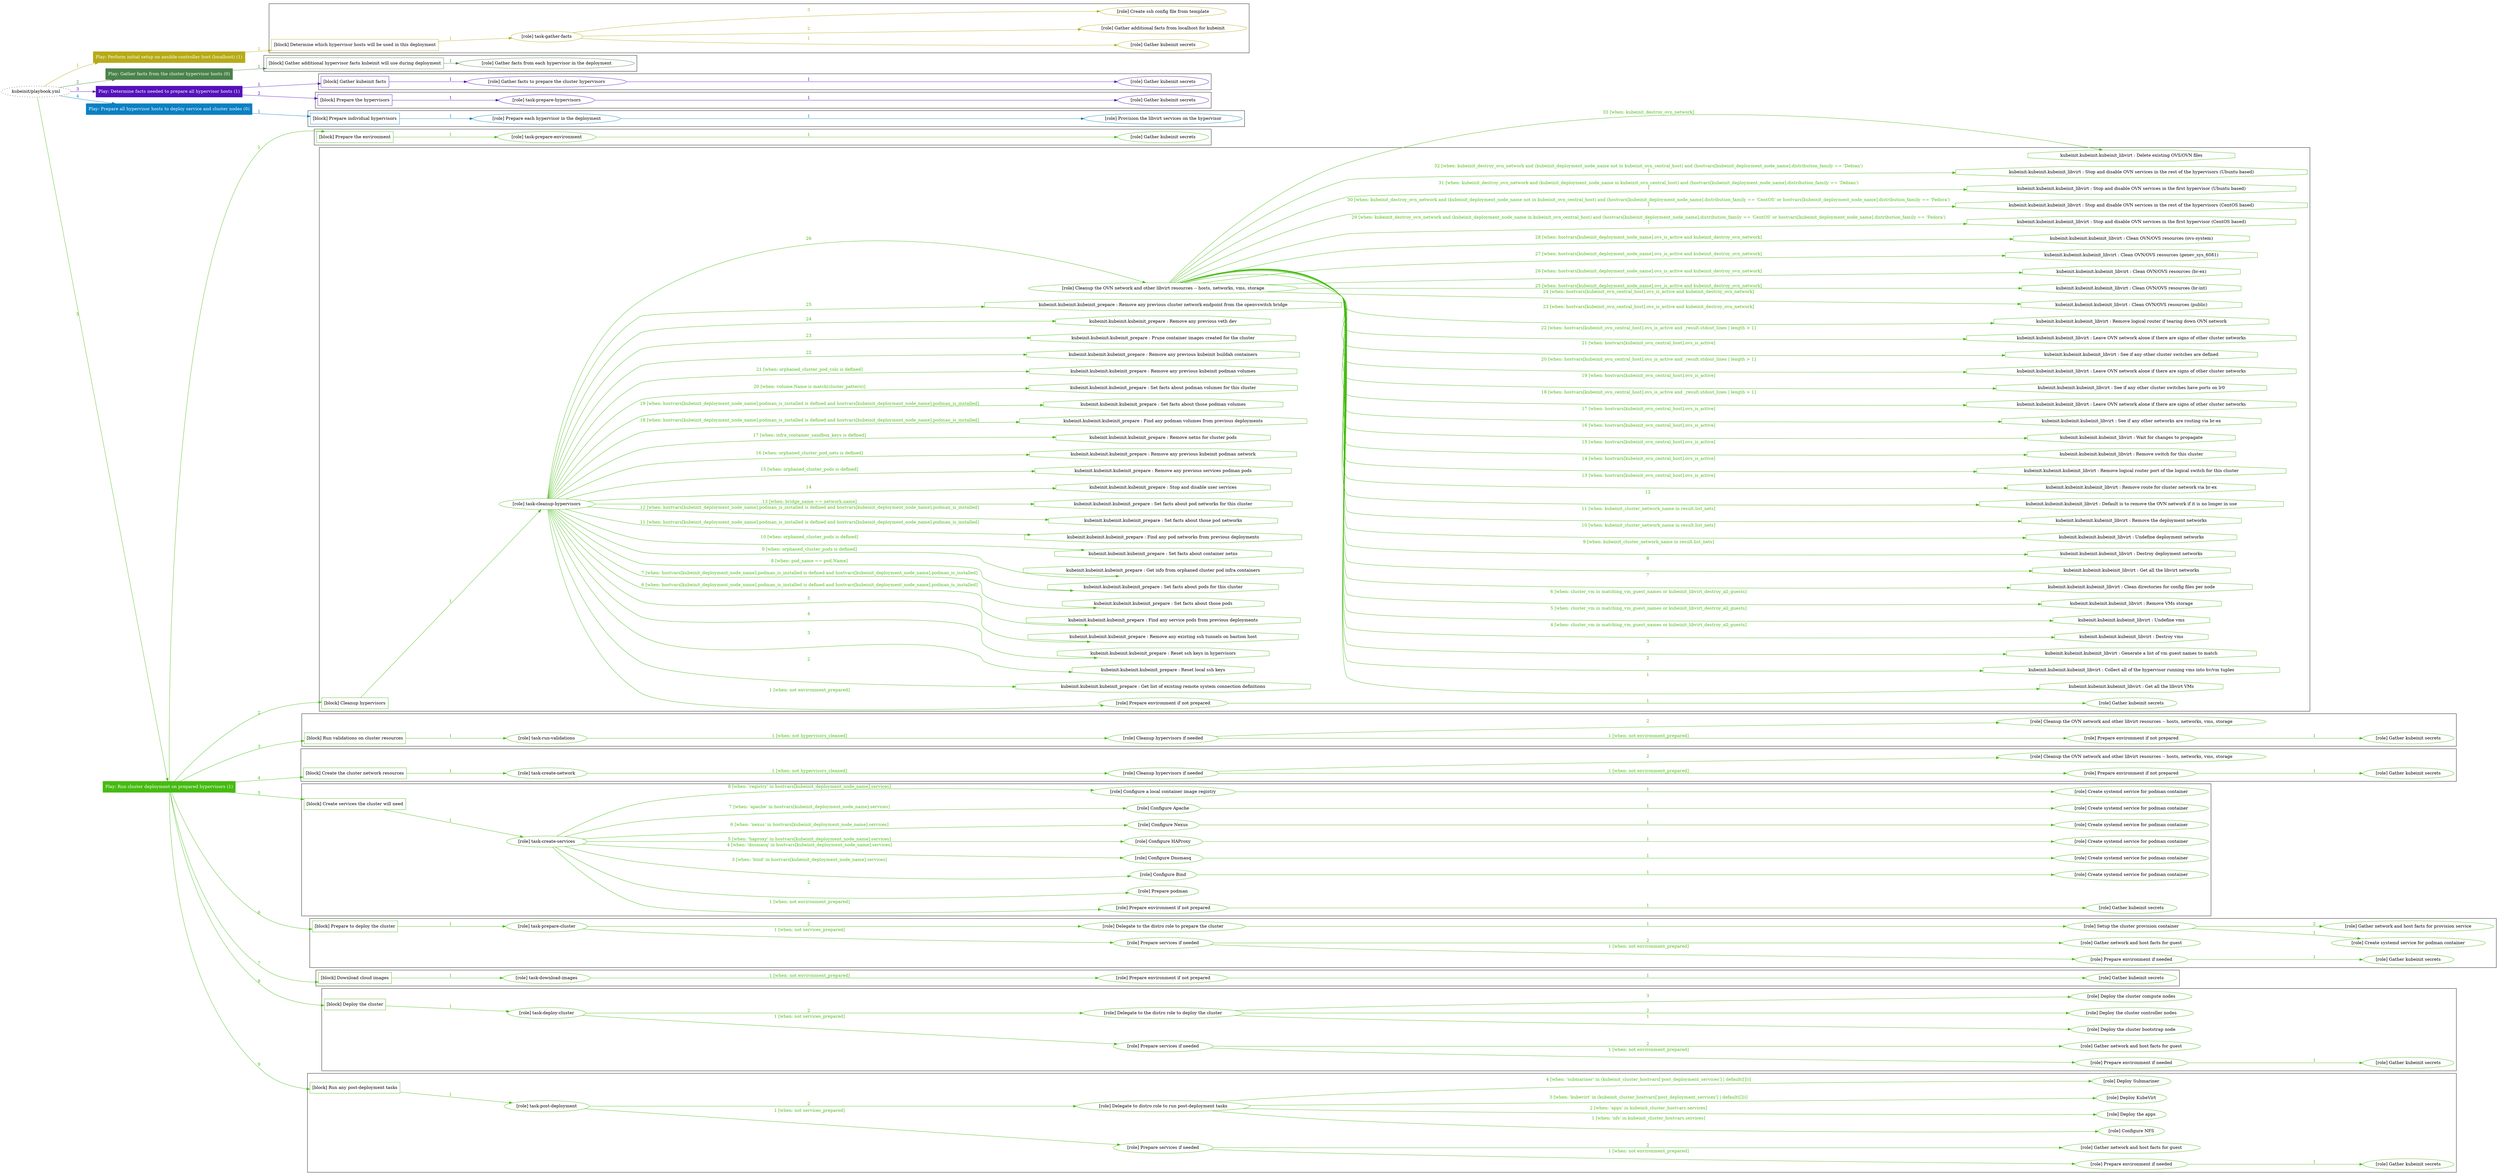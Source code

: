 digraph {
	graph [concentrate=true ordering=in rankdir=LR ratio=fill]
	edge [esep=5 sep=10]
	"kubeinit/playbook.yml" [URL="/home/runner/work/kubeinit/kubeinit/kubeinit/playbook.yml" id=playbook_968675ab style=dotted]
	"kubeinit/playbook.yml" -> play_60953f56 [label="1 " color="#b6ab16" fontcolor="#b6ab16" id=edge_09e331c9 labeltooltip="1 " tooltip="1 "]
	subgraph "Play: Perform initial setup on ansible-controller host (localhost) (1)" {
		play_60953f56 [label="Play: Perform initial setup on ansible-controller host (localhost) (1)" URL="/home/runner/work/kubeinit/kubeinit/kubeinit/playbook.yml" color="#b6ab16" fontcolor="#ffffff" id=play_60953f56 shape=box style=filled tooltip=localhost]
		play_60953f56 -> block_ddef0e9f [label=1 color="#b6ab16" fontcolor="#b6ab16" id=edge_e479102e labeltooltip=1 tooltip=1]
		subgraph cluster_block_ddef0e9f {
			block_ddef0e9f [label="[block] Determine which hypervisor hosts will be used in this deployment" URL="/home/runner/work/kubeinit/kubeinit/kubeinit/playbook.yml" color="#b6ab16" id=block_ddef0e9f labeltooltip="Determine which hypervisor hosts will be used in this deployment" shape=box tooltip="Determine which hypervisor hosts will be used in this deployment"]
			block_ddef0e9f -> role_0cdd0d7b [label="1 " color="#b6ab16" fontcolor="#b6ab16" id=edge_ec89006c labeltooltip="1 " tooltip="1 "]
			subgraph "task-gather-facts" {
				role_0cdd0d7b [label="[role] task-gather-facts" URL="/home/runner/work/kubeinit/kubeinit/kubeinit/playbook.yml" color="#b6ab16" id=role_0cdd0d7b tooltip="task-gather-facts"]
				role_0cdd0d7b -> role_5f6c356a [label="1 " color="#b6ab16" fontcolor="#b6ab16" id=edge_23ba026a labeltooltip="1 " tooltip="1 "]
				subgraph "Gather kubeinit secrets" {
					role_5f6c356a [label="[role] Gather kubeinit secrets" URL="/home/runner/.ansible/collections/ansible_collections/kubeinit/kubeinit/roles/kubeinit_prepare/tasks/build_hypervisors_group.yml" color="#b6ab16" id=role_5f6c356a tooltip="Gather kubeinit secrets"]
				}
				role_0cdd0d7b -> role_9ae4aff3 [label="2 " color="#b6ab16" fontcolor="#b6ab16" id=edge_79a6aab1 labeltooltip="2 " tooltip="2 "]
				subgraph "Gather additional facts from localhost for kubeinit" {
					role_9ae4aff3 [label="[role] Gather additional facts from localhost for kubeinit" URL="/home/runner/.ansible/collections/ansible_collections/kubeinit/kubeinit/roles/kubeinit_prepare/tasks/build_hypervisors_group.yml" color="#b6ab16" id=role_9ae4aff3 tooltip="Gather additional facts from localhost for kubeinit"]
				}
				role_0cdd0d7b -> role_c00ea17a [label="3 " color="#b6ab16" fontcolor="#b6ab16" id=edge_6e055af5 labeltooltip="3 " tooltip="3 "]
				subgraph "Create ssh config file from template" {
					role_c00ea17a [label="[role] Create ssh config file from template" URL="/home/runner/.ansible/collections/ansible_collections/kubeinit/kubeinit/roles/kubeinit_prepare/tasks/build_hypervisors_group.yml" color="#b6ab16" id=role_c00ea17a tooltip="Create ssh config file from template"]
				}
			}
		}
	}
	"kubeinit/playbook.yml" -> play_79ab49c2 [label="2 " color="#4a824a" fontcolor="#4a824a" id=edge_1cf6171a labeltooltip="2 " tooltip="2 "]
	subgraph "Play: Gather facts from the cluster hypervisor hosts (0)" {
		play_79ab49c2 [label="Play: Gather facts from the cluster hypervisor hosts (0)" URL="/home/runner/work/kubeinit/kubeinit/kubeinit/playbook.yml" color="#4a824a" fontcolor="#ffffff" id=play_79ab49c2 shape=box style=filled tooltip="Play: Gather facts from the cluster hypervisor hosts (0)"]
		play_79ab49c2 -> block_325fa932 [label=1 color="#4a824a" fontcolor="#4a824a" id=edge_37502e8b labeltooltip=1 tooltip=1]
		subgraph cluster_block_325fa932 {
			block_325fa932 [label="[block] Gather additional hypervisor facts kubeinit will use during deployment" URL="/home/runner/work/kubeinit/kubeinit/kubeinit/playbook.yml" color="#4a824a" id=block_325fa932 labeltooltip="Gather additional hypervisor facts kubeinit will use during deployment" shape=box tooltip="Gather additional hypervisor facts kubeinit will use during deployment"]
			block_325fa932 -> role_c8427fec [label="1 " color="#4a824a" fontcolor="#4a824a" id=edge_b7eed480 labeltooltip="1 " tooltip="1 "]
			subgraph "Gather facts from each hypervisor in the deployment" {
				role_c8427fec [label="[role] Gather facts from each hypervisor in the deployment" URL="/home/runner/work/kubeinit/kubeinit/kubeinit/playbook.yml" color="#4a824a" id=role_c8427fec tooltip="Gather facts from each hypervisor in the deployment"]
			}
		}
	}
	"kubeinit/playbook.yml" -> play_a5b8604b [label="3 " color="#5511bb" fontcolor="#5511bb" id=edge_d5e7e181 labeltooltip="3 " tooltip="3 "]
	subgraph "Play: Determine facts needed to prepare all hypervisor hosts (1)" {
		play_a5b8604b [label="Play: Determine facts needed to prepare all hypervisor hosts (1)" URL="/home/runner/work/kubeinit/kubeinit/kubeinit/playbook.yml" color="#5511bb" fontcolor="#ffffff" id=play_a5b8604b shape=box style=filled tooltip=localhost]
		play_a5b8604b -> block_f6bff000 [label=1 color="#5511bb" fontcolor="#5511bb" id=edge_8a5a314d labeltooltip=1 tooltip=1]
		subgraph cluster_block_f6bff000 {
			block_f6bff000 [label="[block] Gather kubeinit facts" URL="/home/runner/work/kubeinit/kubeinit/kubeinit/playbook.yml" color="#5511bb" id=block_f6bff000 labeltooltip="Gather kubeinit facts" shape=box tooltip="Gather kubeinit facts"]
			block_f6bff000 -> role_96602959 [label="1 " color="#5511bb" fontcolor="#5511bb" id=edge_a516a925 labeltooltip="1 " tooltip="1 "]
			subgraph "Gather facts to prepare the cluster hypervisors" {
				role_96602959 [label="[role] Gather facts to prepare the cluster hypervisors" URL="/home/runner/work/kubeinit/kubeinit/kubeinit/playbook.yml" color="#5511bb" id=role_96602959 tooltip="Gather facts to prepare the cluster hypervisors"]
				role_96602959 -> role_d936aecd [label="1 " color="#5511bb" fontcolor="#5511bb" id=edge_6a1651f5 labeltooltip="1 " tooltip="1 "]
				subgraph "Gather kubeinit secrets" {
					role_d936aecd [label="[role] Gather kubeinit secrets" URL="/home/runner/.ansible/collections/ansible_collections/kubeinit/kubeinit/roles/kubeinit_prepare/tasks/gather_kubeinit_facts.yml" color="#5511bb" id=role_d936aecd tooltip="Gather kubeinit secrets"]
				}
			}
		}
		play_a5b8604b -> block_3647f105 [label=2 color="#5511bb" fontcolor="#5511bb" id=edge_413ce4b3 labeltooltip=2 tooltip=2]
		subgraph cluster_block_3647f105 {
			block_3647f105 [label="[block] Prepare the hypervisors" URL="/home/runner/work/kubeinit/kubeinit/kubeinit/playbook.yml" color="#5511bb" id=block_3647f105 labeltooltip="Prepare the hypervisors" shape=box tooltip="Prepare the hypervisors"]
			block_3647f105 -> role_198a6cf6 [label="1 " color="#5511bb" fontcolor="#5511bb" id=edge_ca763aa0 labeltooltip="1 " tooltip="1 "]
			subgraph "task-prepare-hypervisors" {
				role_198a6cf6 [label="[role] task-prepare-hypervisors" URL="/home/runner/work/kubeinit/kubeinit/kubeinit/playbook.yml" color="#5511bb" id=role_198a6cf6 tooltip="task-prepare-hypervisors"]
				role_198a6cf6 -> role_c413a8af [label="1 " color="#5511bb" fontcolor="#5511bb" id=edge_48b79ba3 labeltooltip="1 " tooltip="1 "]
				subgraph "Gather kubeinit secrets" {
					role_c413a8af [label="[role] Gather kubeinit secrets" URL="/home/runner/.ansible/collections/ansible_collections/kubeinit/kubeinit/roles/kubeinit_prepare/tasks/gather_kubeinit_facts.yml" color="#5511bb" id=role_c413a8af tooltip="Gather kubeinit secrets"]
				}
			}
		}
	}
	"kubeinit/playbook.yml" -> play_6f3719cc [label="4 " color="#0980c3" fontcolor="#0980c3" id=edge_4c30c753 labeltooltip="4 " tooltip="4 "]
	subgraph "Play: Prepare all hypervisor hosts to deploy service and cluster nodes (0)" {
		play_6f3719cc [label="Play: Prepare all hypervisor hosts to deploy service and cluster nodes (0)" URL="/home/runner/work/kubeinit/kubeinit/kubeinit/playbook.yml" color="#0980c3" fontcolor="#ffffff" id=play_6f3719cc shape=box style=filled tooltip="Play: Prepare all hypervisor hosts to deploy service and cluster nodes (0)"]
		play_6f3719cc -> block_d07a2742 [label=1 color="#0980c3" fontcolor="#0980c3" id=edge_e5b8531e labeltooltip=1 tooltip=1]
		subgraph cluster_block_d07a2742 {
			block_d07a2742 [label="[block] Prepare individual hypervisors" URL="/home/runner/work/kubeinit/kubeinit/kubeinit/playbook.yml" color="#0980c3" id=block_d07a2742 labeltooltip="Prepare individual hypervisors" shape=box tooltip="Prepare individual hypervisors"]
			block_d07a2742 -> role_43e2e3df [label="1 " color="#0980c3" fontcolor="#0980c3" id=edge_8f2afddd labeltooltip="1 " tooltip="1 "]
			subgraph "Prepare each hypervisor in the deployment" {
				role_43e2e3df [label="[role] Prepare each hypervisor in the deployment" URL="/home/runner/work/kubeinit/kubeinit/kubeinit/playbook.yml" color="#0980c3" id=role_43e2e3df tooltip="Prepare each hypervisor in the deployment"]
				role_43e2e3df -> role_2c5cb56a [label="1 " color="#0980c3" fontcolor="#0980c3" id=edge_d123d90e labeltooltip="1 " tooltip="1 "]
				subgraph "Provision the libvirt services on the hypervisor" {
					role_2c5cb56a [label="[role] Provision the libvirt services on the hypervisor" URL="/home/runner/.ansible/collections/ansible_collections/kubeinit/kubeinit/roles/kubeinit_prepare/tasks/prepare_hypervisor.yml" color="#0980c3" id=role_2c5cb56a tooltip="Provision the libvirt services on the hypervisor"]
				}
			}
		}
	}
	"kubeinit/playbook.yml" -> play_c8ddb03f [label="5 " color="#45bb11" fontcolor="#45bb11" id=edge_e0d5c968 labeltooltip="5 " tooltip="5 "]
	subgraph "Play: Run cluster deployment on prepared hypervisors (1)" {
		play_c8ddb03f [label="Play: Run cluster deployment on prepared hypervisors (1)" URL="/home/runner/work/kubeinit/kubeinit/kubeinit/playbook.yml" color="#45bb11" fontcolor="#ffffff" id=play_c8ddb03f shape=box style=filled tooltip=localhost]
		play_c8ddb03f -> block_18125156 [label=1 color="#45bb11" fontcolor="#45bb11" id=edge_1cd6f0f0 labeltooltip=1 tooltip=1]
		subgraph cluster_block_18125156 {
			block_18125156 [label="[block] Prepare the environment" URL="/home/runner/work/kubeinit/kubeinit/kubeinit/playbook.yml" color="#45bb11" id=block_18125156 labeltooltip="Prepare the environment" shape=box tooltip="Prepare the environment"]
			block_18125156 -> role_d5be20af [label="1 " color="#45bb11" fontcolor="#45bb11" id=edge_864d2ada labeltooltip="1 " tooltip="1 "]
			subgraph "task-prepare-environment" {
				role_d5be20af [label="[role] task-prepare-environment" URL="/home/runner/work/kubeinit/kubeinit/kubeinit/playbook.yml" color="#45bb11" id=role_d5be20af tooltip="task-prepare-environment"]
				role_d5be20af -> role_088cefee [label="1 " color="#45bb11" fontcolor="#45bb11" id=edge_658d2f79 labeltooltip="1 " tooltip="1 "]
				subgraph "Gather kubeinit secrets" {
					role_088cefee [label="[role] Gather kubeinit secrets" URL="/home/runner/.ansible/collections/ansible_collections/kubeinit/kubeinit/roles/kubeinit_prepare/tasks/gather_kubeinit_facts.yml" color="#45bb11" id=role_088cefee tooltip="Gather kubeinit secrets"]
				}
			}
		}
		play_c8ddb03f -> block_192c03a1 [label=2 color="#45bb11" fontcolor="#45bb11" id=edge_0aa3a03b labeltooltip=2 tooltip=2]
		subgraph cluster_block_192c03a1 {
			block_192c03a1 [label="[block] Cleanup hypervisors" URL="/home/runner/work/kubeinit/kubeinit/kubeinit/playbook.yml" color="#45bb11" id=block_192c03a1 labeltooltip="Cleanup hypervisors" shape=box tooltip="Cleanup hypervisors"]
			block_192c03a1 -> role_c6257174 [label="1 " color="#45bb11" fontcolor="#45bb11" id=edge_d6dd0573 labeltooltip="1 " tooltip="1 "]
			subgraph "task-cleanup-hypervisors" {
				role_c6257174 [label="[role] task-cleanup-hypervisors" URL="/home/runner/work/kubeinit/kubeinit/kubeinit/playbook.yml" color="#45bb11" id=role_c6257174 tooltip="task-cleanup-hypervisors"]
				role_c6257174 -> role_f234b378 [label="1 [when: not environment_prepared]" color="#45bb11" fontcolor="#45bb11" id=edge_b81609c4 labeltooltip="1 [when: not environment_prepared]" tooltip="1 [when: not environment_prepared]"]
				subgraph "Prepare environment if not prepared" {
					role_f234b378 [label="[role] Prepare environment if not prepared" URL="/home/runner/.ansible/collections/ansible_collections/kubeinit/kubeinit/roles/kubeinit_prepare/tasks/cleanup_hypervisors.yml" color="#45bb11" id=role_f234b378 tooltip="Prepare environment if not prepared"]
					role_f234b378 -> role_5b1cc5a0 [label="1 " color="#45bb11" fontcolor="#45bb11" id=edge_4fb61a1f labeltooltip="1 " tooltip="1 "]
					subgraph "Gather kubeinit secrets" {
						role_5b1cc5a0 [label="[role] Gather kubeinit secrets" URL="/home/runner/.ansible/collections/ansible_collections/kubeinit/kubeinit/roles/kubeinit_prepare/tasks/gather_kubeinit_facts.yml" color="#45bb11" id=role_5b1cc5a0 tooltip="Gather kubeinit secrets"]
					}
				}
				task_3d119038 [label="kubeinit.kubeinit.kubeinit_prepare : Get list of existing remote system connection definitions" URL="/home/runner/.ansible/collections/ansible_collections/kubeinit/kubeinit/roles/kubeinit_prepare/tasks/cleanup_hypervisors.yml" color="#45bb11" id=task_3d119038 shape=octagon tooltip="kubeinit.kubeinit.kubeinit_prepare : Get list of existing remote system connection definitions"]
				role_c6257174 -> task_3d119038 [label="2 " color="#45bb11" fontcolor="#45bb11" id=edge_cfa71703 labeltooltip="2 " tooltip="2 "]
				task_407cb200 [label="kubeinit.kubeinit.kubeinit_prepare : Reset local ssh keys" URL="/home/runner/.ansible/collections/ansible_collections/kubeinit/kubeinit/roles/kubeinit_prepare/tasks/cleanup_hypervisors.yml" color="#45bb11" id=task_407cb200 shape=octagon tooltip="kubeinit.kubeinit.kubeinit_prepare : Reset local ssh keys"]
				role_c6257174 -> task_407cb200 [label="3 " color="#45bb11" fontcolor="#45bb11" id=edge_d7264028 labeltooltip="3 " tooltip="3 "]
				task_2b1816d3 [label="kubeinit.kubeinit.kubeinit_prepare : Reset ssh keys in hypervisors" URL="/home/runner/.ansible/collections/ansible_collections/kubeinit/kubeinit/roles/kubeinit_prepare/tasks/cleanup_hypervisors.yml" color="#45bb11" id=task_2b1816d3 shape=octagon tooltip="kubeinit.kubeinit.kubeinit_prepare : Reset ssh keys in hypervisors"]
				role_c6257174 -> task_2b1816d3 [label="4 " color="#45bb11" fontcolor="#45bb11" id=edge_f68cc0a0 labeltooltip="4 " tooltip="4 "]
				task_e457d56e [label="kubeinit.kubeinit.kubeinit_prepare : Remove any existing ssh tunnels on bastion host" URL="/home/runner/.ansible/collections/ansible_collections/kubeinit/kubeinit/roles/kubeinit_prepare/tasks/cleanup_hypervisors.yml" color="#45bb11" id=task_e457d56e shape=octagon tooltip="kubeinit.kubeinit.kubeinit_prepare : Remove any existing ssh tunnels on bastion host"]
				role_c6257174 -> task_e457d56e [label="5 " color="#45bb11" fontcolor="#45bb11" id=edge_b71e922a labeltooltip="5 " tooltip="5 "]
				task_2d1cea15 [label="kubeinit.kubeinit.kubeinit_prepare : Find any service pods from previous deployments" URL="/home/runner/.ansible/collections/ansible_collections/kubeinit/kubeinit/roles/kubeinit_prepare/tasks/cleanup_hypervisors.yml" color="#45bb11" id=task_2d1cea15 shape=octagon tooltip="kubeinit.kubeinit.kubeinit_prepare : Find any service pods from previous deployments"]
				role_c6257174 -> task_2d1cea15 [label="6 [when: hostvars[kubeinit_deployment_node_name].podman_is_installed is defined and hostvars[kubeinit_deployment_node_name].podman_is_installed]" color="#45bb11" fontcolor="#45bb11" id=edge_39f9892f labeltooltip="6 [when: hostvars[kubeinit_deployment_node_name].podman_is_installed is defined and hostvars[kubeinit_deployment_node_name].podman_is_installed]" tooltip="6 [when: hostvars[kubeinit_deployment_node_name].podman_is_installed is defined and hostvars[kubeinit_deployment_node_name].podman_is_installed]"]
				task_156162f6 [label="kubeinit.kubeinit.kubeinit_prepare : Set facts about those pods" URL="/home/runner/.ansible/collections/ansible_collections/kubeinit/kubeinit/roles/kubeinit_prepare/tasks/cleanup_hypervisors.yml" color="#45bb11" id=task_156162f6 shape=octagon tooltip="kubeinit.kubeinit.kubeinit_prepare : Set facts about those pods"]
				role_c6257174 -> task_156162f6 [label="7 [when: hostvars[kubeinit_deployment_node_name].podman_is_installed is defined and hostvars[kubeinit_deployment_node_name].podman_is_installed]" color="#45bb11" fontcolor="#45bb11" id=edge_869ff5b2 labeltooltip="7 [when: hostvars[kubeinit_deployment_node_name].podman_is_installed is defined and hostvars[kubeinit_deployment_node_name].podman_is_installed]" tooltip="7 [when: hostvars[kubeinit_deployment_node_name].podman_is_installed is defined and hostvars[kubeinit_deployment_node_name].podman_is_installed]"]
				task_1ff474f4 [label="kubeinit.kubeinit.kubeinit_prepare : Set facts about pods for this cluster" URL="/home/runner/.ansible/collections/ansible_collections/kubeinit/kubeinit/roles/kubeinit_prepare/tasks/cleanup_hypervisors.yml" color="#45bb11" id=task_1ff474f4 shape=octagon tooltip="kubeinit.kubeinit.kubeinit_prepare : Set facts about pods for this cluster"]
				role_c6257174 -> task_1ff474f4 [label="8 [when: pod_name == pod.Name]" color="#45bb11" fontcolor="#45bb11" id=edge_3baf0e15 labeltooltip="8 [when: pod_name == pod.Name]" tooltip="8 [when: pod_name == pod.Name]"]
				task_56a01fb8 [label="kubeinit.kubeinit.kubeinit_prepare : Get info from orphaned cluster pod infra containers" URL="/home/runner/.ansible/collections/ansible_collections/kubeinit/kubeinit/roles/kubeinit_prepare/tasks/cleanup_hypervisors.yml" color="#45bb11" id=task_56a01fb8 shape=octagon tooltip="kubeinit.kubeinit.kubeinit_prepare : Get info from orphaned cluster pod infra containers"]
				role_c6257174 -> task_56a01fb8 [label="9 [when: orphaned_cluster_pods is defined]" color="#45bb11" fontcolor="#45bb11" id=edge_a81b1c31 labeltooltip="9 [when: orphaned_cluster_pods is defined]" tooltip="9 [when: orphaned_cluster_pods is defined]"]
				task_ae98f07f [label="kubeinit.kubeinit.kubeinit_prepare : Set facts about container netns" URL="/home/runner/.ansible/collections/ansible_collections/kubeinit/kubeinit/roles/kubeinit_prepare/tasks/cleanup_hypervisors.yml" color="#45bb11" id=task_ae98f07f shape=octagon tooltip="kubeinit.kubeinit.kubeinit_prepare : Set facts about container netns"]
				role_c6257174 -> task_ae98f07f [label="10 [when: orphaned_cluster_pods is defined]" color="#45bb11" fontcolor="#45bb11" id=edge_2416ac5e labeltooltip="10 [when: orphaned_cluster_pods is defined]" tooltip="10 [when: orphaned_cluster_pods is defined]"]
				task_dd4e69c4 [label="kubeinit.kubeinit.kubeinit_prepare : Find any pod networks from previous deployments" URL="/home/runner/.ansible/collections/ansible_collections/kubeinit/kubeinit/roles/kubeinit_prepare/tasks/cleanup_hypervisors.yml" color="#45bb11" id=task_dd4e69c4 shape=octagon tooltip="kubeinit.kubeinit.kubeinit_prepare : Find any pod networks from previous deployments"]
				role_c6257174 -> task_dd4e69c4 [label="11 [when: hostvars[kubeinit_deployment_node_name].podman_is_installed is defined and hostvars[kubeinit_deployment_node_name].podman_is_installed]" color="#45bb11" fontcolor="#45bb11" id=edge_d6b52e5a labeltooltip="11 [when: hostvars[kubeinit_deployment_node_name].podman_is_installed is defined and hostvars[kubeinit_deployment_node_name].podman_is_installed]" tooltip="11 [when: hostvars[kubeinit_deployment_node_name].podman_is_installed is defined and hostvars[kubeinit_deployment_node_name].podman_is_installed]"]
				task_e9044250 [label="kubeinit.kubeinit.kubeinit_prepare : Set facts about those pod networks" URL="/home/runner/.ansible/collections/ansible_collections/kubeinit/kubeinit/roles/kubeinit_prepare/tasks/cleanup_hypervisors.yml" color="#45bb11" id=task_e9044250 shape=octagon tooltip="kubeinit.kubeinit.kubeinit_prepare : Set facts about those pod networks"]
				role_c6257174 -> task_e9044250 [label="12 [when: hostvars[kubeinit_deployment_node_name].podman_is_installed is defined and hostvars[kubeinit_deployment_node_name].podman_is_installed]" color="#45bb11" fontcolor="#45bb11" id=edge_0fab41f0 labeltooltip="12 [when: hostvars[kubeinit_deployment_node_name].podman_is_installed is defined and hostvars[kubeinit_deployment_node_name].podman_is_installed]" tooltip="12 [when: hostvars[kubeinit_deployment_node_name].podman_is_installed is defined and hostvars[kubeinit_deployment_node_name].podman_is_installed]"]
				task_9b7d55e3 [label="kubeinit.kubeinit.kubeinit_prepare : Set facts about pod networks for this cluster" URL="/home/runner/.ansible/collections/ansible_collections/kubeinit/kubeinit/roles/kubeinit_prepare/tasks/cleanup_hypervisors.yml" color="#45bb11" id=task_9b7d55e3 shape=octagon tooltip="kubeinit.kubeinit.kubeinit_prepare : Set facts about pod networks for this cluster"]
				role_c6257174 -> task_9b7d55e3 [label="13 [when: bridge_name == network.name]" color="#45bb11" fontcolor="#45bb11" id=edge_e3912d81 labeltooltip="13 [when: bridge_name == network.name]" tooltip="13 [when: bridge_name == network.name]"]
				task_bbababae [label="kubeinit.kubeinit.kubeinit_prepare : Stop and disable user services" URL="/home/runner/.ansible/collections/ansible_collections/kubeinit/kubeinit/roles/kubeinit_prepare/tasks/cleanup_hypervisors.yml" color="#45bb11" id=task_bbababae shape=octagon tooltip="kubeinit.kubeinit.kubeinit_prepare : Stop and disable user services"]
				role_c6257174 -> task_bbababae [label="14 " color="#45bb11" fontcolor="#45bb11" id=edge_c2ec9b0b labeltooltip="14 " tooltip="14 "]
				task_32e1b21a [label="kubeinit.kubeinit.kubeinit_prepare : Remove any previous services podman pods" URL="/home/runner/.ansible/collections/ansible_collections/kubeinit/kubeinit/roles/kubeinit_prepare/tasks/cleanup_hypervisors.yml" color="#45bb11" id=task_32e1b21a shape=octagon tooltip="kubeinit.kubeinit.kubeinit_prepare : Remove any previous services podman pods"]
				role_c6257174 -> task_32e1b21a [label="15 [when: orphaned_cluster_pods is defined]" color="#45bb11" fontcolor="#45bb11" id=edge_45ce295e labeltooltip="15 [when: orphaned_cluster_pods is defined]" tooltip="15 [when: orphaned_cluster_pods is defined]"]
				task_7874ace5 [label="kubeinit.kubeinit.kubeinit_prepare : Remove any previous kubeinit podman network" URL="/home/runner/.ansible/collections/ansible_collections/kubeinit/kubeinit/roles/kubeinit_prepare/tasks/cleanup_hypervisors.yml" color="#45bb11" id=task_7874ace5 shape=octagon tooltip="kubeinit.kubeinit.kubeinit_prepare : Remove any previous kubeinit podman network"]
				role_c6257174 -> task_7874ace5 [label="16 [when: orphaned_cluster_pod_nets is defined]" color="#45bb11" fontcolor="#45bb11" id=edge_cb546dd3 labeltooltip="16 [when: orphaned_cluster_pod_nets is defined]" tooltip="16 [when: orphaned_cluster_pod_nets is defined]"]
				task_3b038955 [label="kubeinit.kubeinit.kubeinit_prepare : Remove netns for cluster pods" URL="/home/runner/.ansible/collections/ansible_collections/kubeinit/kubeinit/roles/kubeinit_prepare/tasks/cleanup_hypervisors.yml" color="#45bb11" id=task_3b038955 shape=octagon tooltip="kubeinit.kubeinit.kubeinit_prepare : Remove netns for cluster pods"]
				role_c6257174 -> task_3b038955 [label="17 [when: infra_container_sandbox_keys is defined]" color="#45bb11" fontcolor="#45bb11" id=edge_ba1d85b8 labeltooltip="17 [when: infra_container_sandbox_keys is defined]" tooltip="17 [when: infra_container_sandbox_keys is defined]"]
				task_78326356 [label="kubeinit.kubeinit.kubeinit_prepare : Find any podman volumes from previous deployments" URL="/home/runner/.ansible/collections/ansible_collections/kubeinit/kubeinit/roles/kubeinit_prepare/tasks/cleanup_hypervisors.yml" color="#45bb11" id=task_78326356 shape=octagon tooltip="kubeinit.kubeinit.kubeinit_prepare : Find any podman volumes from previous deployments"]
				role_c6257174 -> task_78326356 [label="18 [when: hostvars[kubeinit_deployment_node_name].podman_is_installed is defined and hostvars[kubeinit_deployment_node_name].podman_is_installed]" color="#45bb11" fontcolor="#45bb11" id=edge_9c736cc3 labeltooltip="18 [when: hostvars[kubeinit_deployment_node_name].podman_is_installed is defined and hostvars[kubeinit_deployment_node_name].podman_is_installed]" tooltip="18 [when: hostvars[kubeinit_deployment_node_name].podman_is_installed is defined and hostvars[kubeinit_deployment_node_name].podman_is_installed]"]
				task_b614ba97 [label="kubeinit.kubeinit.kubeinit_prepare : Set facts about those podman volumes" URL="/home/runner/.ansible/collections/ansible_collections/kubeinit/kubeinit/roles/kubeinit_prepare/tasks/cleanup_hypervisors.yml" color="#45bb11" id=task_b614ba97 shape=octagon tooltip="kubeinit.kubeinit.kubeinit_prepare : Set facts about those podman volumes"]
				role_c6257174 -> task_b614ba97 [label="19 [when: hostvars[kubeinit_deployment_node_name].podman_is_installed is defined and hostvars[kubeinit_deployment_node_name].podman_is_installed]" color="#45bb11" fontcolor="#45bb11" id=edge_89a14f35 labeltooltip="19 [when: hostvars[kubeinit_deployment_node_name].podman_is_installed is defined and hostvars[kubeinit_deployment_node_name].podman_is_installed]" tooltip="19 [when: hostvars[kubeinit_deployment_node_name].podman_is_installed is defined and hostvars[kubeinit_deployment_node_name].podman_is_installed]"]
				task_801651c2 [label="kubeinit.kubeinit.kubeinit_prepare : Set facts about podman volumes for this cluster" URL="/home/runner/.ansible/collections/ansible_collections/kubeinit/kubeinit/roles/kubeinit_prepare/tasks/cleanup_hypervisors.yml" color="#45bb11" id=task_801651c2 shape=octagon tooltip="kubeinit.kubeinit.kubeinit_prepare : Set facts about podman volumes for this cluster"]
				role_c6257174 -> task_801651c2 [label="20 [when: volume.Name is match(cluster_pattern)]" color="#45bb11" fontcolor="#45bb11" id=edge_6c2e54b9 labeltooltip="20 [when: volume.Name is match(cluster_pattern)]" tooltip="20 [when: volume.Name is match(cluster_pattern)]"]
				task_17eb3bdc [label="kubeinit.kubeinit.kubeinit_prepare : Remove any previous kubeinit podman volumes" URL="/home/runner/.ansible/collections/ansible_collections/kubeinit/kubeinit/roles/kubeinit_prepare/tasks/cleanup_hypervisors.yml" color="#45bb11" id=task_17eb3bdc shape=octagon tooltip="kubeinit.kubeinit.kubeinit_prepare : Remove any previous kubeinit podman volumes"]
				role_c6257174 -> task_17eb3bdc [label="21 [when: orphaned_cluster_pod_vols is defined]" color="#45bb11" fontcolor="#45bb11" id=edge_b5766122 labeltooltip="21 [when: orphaned_cluster_pod_vols is defined]" tooltip="21 [when: orphaned_cluster_pod_vols is defined]"]
				task_e69890cd [label="kubeinit.kubeinit.kubeinit_prepare : Remove any previous kubeinit buildah containers" URL="/home/runner/.ansible/collections/ansible_collections/kubeinit/kubeinit/roles/kubeinit_prepare/tasks/cleanup_hypervisors.yml" color="#45bb11" id=task_e69890cd shape=octagon tooltip="kubeinit.kubeinit.kubeinit_prepare : Remove any previous kubeinit buildah containers"]
				role_c6257174 -> task_e69890cd [label="22 " color="#45bb11" fontcolor="#45bb11" id=edge_a14ed35e labeltooltip="22 " tooltip="22 "]
				task_e0fa28a5 [label="kubeinit.kubeinit.kubeinit_prepare : Prune container images created for the cluster" URL="/home/runner/.ansible/collections/ansible_collections/kubeinit/kubeinit/roles/kubeinit_prepare/tasks/cleanup_hypervisors.yml" color="#45bb11" id=task_e0fa28a5 shape=octagon tooltip="kubeinit.kubeinit.kubeinit_prepare : Prune container images created for the cluster"]
				role_c6257174 -> task_e0fa28a5 [label="23 " color="#45bb11" fontcolor="#45bb11" id=edge_0ed85f76 labeltooltip="23 " tooltip="23 "]
				task_81bcecec [label="kubeinit.kubeinit.kubeinit_prepare : Remove any previous veth dev" URL="/home/runner/.ansible/collections/ansible_collections/kubeinit/kubeinit/roles/kubeinit_prepare/tasks/cleanup_hypervisors.yml" color="#45bb11" id=task_81bcecec shape=octagon tooltip="kubeinit.kubeinit.kubeinit_prepare : Remove any previous veth dev"]
				role_c6257174 -> task_81bcecec [label="24 " color="#45bb11" fontcolor="#45bb11" id=edge_d0ff60a8 labeltooltip="24 " tooltip="24 "]
				task_95344656 [label="kubeinit.kubeinit.kubeinit_prepare : Remove any previous cluster network endpoint from the openvswitch bridge" URL="/home/runner/.ansible/collections/ansible_collections/kubeinit/kubeinit/roles/kubeinit_prepare/tasks/cleanup_hypervisors.yml" color="#45bb11" id=task_95344656 shape=octagon tooltip="kubeinit.kubeinit.kubeinit_prepare : Remove any previous cluster network endpoint from the openvswitch bridge"]
				role_c6257174 -> task_95344656 [label="25 " color="#45bb11" fontcolor="#45bb11" id=edge_e40e8db2 labeltooltip="25 " tooltip="25 "]
				role_c6257174 -> role_5775f512 [label="26 " color="#45bb11" fontcolor="#45bb11" id=edge_b0094c3e labeltooltip="26 " tooltip="26 "]
				subgraph "Cleanup the OVN network and other libvirt resources -- hosts, networks, vms, storage" {
					role_5775f512 [label="[role] Cleanup the OVN network and other libvirt resources -- hosts, networks, vms, storage" URL="/home/runner/.ansible/collections/ansible_collections/kubeinit/kubeinit/roles/kubeinit_prepare/tasks/cleanup_hypervisors.yml" color="#45bb11" id=role_5775f512 tooltip="Cleanup the OVN network and other libvirt resources -- hosts, networks, vms, storage"]
					task_bd42143f [label="kubeinit.kubeinit.kubeinit_libvirt : Get all the libvirt VMs" URL="/home/runner/.ansible/collections/ansible_collections/kubeinit/kubeinit/roles/kubeinit_libvirt/tasks/cleanup_libvirt.yml" color="#45bb11" id=task_bd42143f shape=octagon tooltip="kubeinit.kubeinit.kubeinit_libvirt : Get all the libvirt VMs"]
					role_5775f512 -> task_bd42143f [label="1 " color="#45bb11" fontcolor="#45bb11" id=edge_a2b26285 labeltooltip="1 " tooltip="1 "]
					task_1d9dbe60 [label="kubeinit.kubeinit.kubeinit_libvirt : Collect all of the hypervisor running vms into hv/vm tuples" URL="/home/runner/.ansible/collections/ansible_collections/kubeinit/kubeinit/roles/kubeinit_libvirt/tasks/cleanup_libvirt.yml" color="#45bb11" id=task_1d9dbe60 shape=octagon tooltip="kubeinit.kubeinit.kubeinit_libvirt : Collect all of the hypervisor running vms into hv/vm tuples"]
					role_5775f512 -> task_1d9dbe60 [label="2 " color="#45bb11" fontcolor="#45bb11" id=edge_c8b65580 labeltooltip="2 " tooltip="2 "]
					task_901fcc7e [label="kubeinit.kubeinit.kubeinit_libvirt : Generate a list of vm guest names to match" URL="/home/runner/.ansible/collections/ansible_collections/kubeinit/kubeinit/roles/kubeinit_libvirt/tasks/cleanup_libvirt.yml" color="#45bb11" id=task_901fcc7e shape=octagon tooltip="kubeinit.kubeinit.kubeinit_libvirt : Generate a list of vm guest names to match"]
					role_5775f512 -> task_901fcc7e [label="3 " color="#45bb11" fontcolor="#45bb11" id=edge_4a025328 labeltooltip="3 " tooltip="3 "]
					task_bc351ece [label="kubeinit.kubeinit.kubeinit_libvirt : Destroy vms" URL="/home/runner/.ansible/collections/ansible_collections/kubeinit/kubeinit/roles/kubeinit_libvirt/tasks/cleanup_libvirt.yml" color="#45bb11" id=task_bc351ece shape=octagon tooltip="kubeinit.kubeinit.kubeinit_libvirt : Destroy vms"]
					role_5775f512 -> task_bc351ece [label="4 [when: cluster_vm in matching_vm_guest_names or kubeinit_libvirt_destroy_all_guests]" color="#45bb11" fontcolor="#45bb11" id=edge_117365d6 labeltooltip="4 [when: cluster_vm in matching_vm_guest_names or kubeinit_libvirt_destroy_all_guests]" tooltip="4 [when: cluster_vm in matching_vm_guest_names or kubeinit_libvirt_destroy_all_guests]"]
					task_a59a0b6d [label="kubeinit.kubeinit.kubeinit_libvirt : Undefine vms" URL="/home/runner/.ansible/collections/ansible_collections/kubeinit/kubeinit/roles/kubeinit_libvirt/tasks/cleanup_libvirt.yml" color="#45bb11" id=task_a59a0b6d shape=octagon tooltip="kubeinit.kubeinit.kubeinit_libvirt : Undefine vms"]
					role_5775f512 -> task_a59a0b6d [label="5 [when: cluster_vm in matching_vm_guest_names or kubeinit_libvirt_destroy_all_guests]" color="#45bb11" fontcolor="#45bb11" id=edge_d43351d8 labeltooltip="5 [when: cluster_vm in matching_vm_guest_names or kubeinit_libvirt_destroy_all_guests]" tooltip="5 [when: cluster_vm in matching_vm_guest_names or kubeinit_libvirt_destroy_all_guests]"]
					task_a50dbfd3 [label="kubeinit.kubeinit.kubeinit_libvirt : Remove VMs storage" URL="/home/runner/.ansible/collections/ansible_collections/kubeinit/kubeinit/roles/kubeinit_libvirt/tasks/cleanup_libvirt.yml" color="#45bb11" id=task_a50dbfd3 shape=octagon tooltip="kubeinit.kubeinit.kubeinit_libvirt : Remove VMs storage"]
					role_5775f512 -> task_a50dbfd3 [label="6 [when: cluster_vm in matching_vm_guest_names or kubeinit_libvirt_destroy_all_guests]" color="#45bb11" fontcolor="#45bb11" id=edge_6ae2b378 labeltooltip="6 [when: cluster_vm in matching_vm_guest_names or kubeinit_libvirt_destroy_all_guests]" tooltip="6 [when: cluster_vm in matching_vm_guest_names or kubeinit_libvirt_destroy_all_guests]"]
					task_0b396763 [label="kubeinit.kubeinit.kubeinit_libvirt : Clean directories for config files per node" URL="/home/runner/.ansible/collections/ansible_collections/kubeinit/kubeinit/roles/kubeinit_libvirt/tasks/cleanup_libvirt.yml" color="#45bb11" id=task_0b396763 shape=octagon tooltip="kubeinit.kubeinit.kubeinit_libvirt : Clean directories for config files per node"]
					role_5775f512 -> task_0b396763 [label="7 " color="#45bb11" fontcolor="#45bb11" id=edge_e08bdad5 labeltooltip="7 " tooltip="7 "]
					task_1a7da925 [label="kubeinit.kubeinit.kubeinit_libvirt : Get all the libvirt networks" URL="/home/runner/.ansible/collections/ansible_collections/kubeinit/kubeinit/roles/kubeinit_libvirt/tasks/cleanup_libvirt.yml" color="#45bb11" id=task_1a7da925 shape=octagon tooltip="kubeinit.kubeinit.kubeinit_libvirt : Get all the libvirt networks"]
					role_5775f512 -> task_1a7da925 [label="8 " color="#45bb11" fontcolor="#45bb11" id=edge_3d78b03b labeltooltip="8 " tooltip="8 "]
					task_231cd2b8 [label="kubeinit.kubeinit.kubeinit_libvirt : Destroy deployment networks" URL="/home/runner/.ansible/collections/ansible_collections/kubeinit/kubeinit/roles/kubeinit_libvirt/tasks/cleanup_libvirt.yml" color="#45bb11" id=task_231cd2b8 shape=octagon tooltip="kubeinit.kubeinit.kubeinit_libvirt : Destroy deployment networks"]
					role_5775f512 -> task_231cd2b8 [label="9 [when: kubeinit_cluster_network_name in result.list_nets]" color="#45bb11" fontcolor="#45bb11" id=edge_684985ae labeltooltip="9 [when: kubeinit_cluster_network_name in result.list_nets]" tooltip="9 [when: kubeinit_cluster_network_name in result.list_nets]"]
					task_bbb23d94 [label="kubeinit.kubeinit.kubeinit_libvirt : Undefine deployment networks" URL="/home/runner/.ansible/collections/ansible_collections/kubeinit/kubeinit/roles/kubeinit_libvirt/tasks/cleanup_libvirt.yml" color="#45bb11" id=task_bbb23d94 shape=octagon tooltip="kubeinit.kubeinit.kubeinit_libvirt : Undefine deployment networks"]
					role_5775f512 -> task_bbb23d94 [label="10 [when: kubeinit_cluster_network_name in result.list_nets]" color="#45bb11" fontcolor="#45bb11" id=edge_982f2831 labeltooltip="10 [when: kubeinit_cluster_network_name in result.list_nets]" tooltip="10 [when: kubeinit_cluster_network_name in result.list_nets]"]
					task_f452f940 [label="kubeinit.kubeinit.kubeinit_libvirt : Remove the deployment networks" URL="/home/runner/.ansible/collections/ansible_collections/kubeinit/kubeinit/roles/kubeinit_libvirt/tasks/cleanup_libvirt.yml" color="#45bb11" id=task_f452f940 shape=octagon tooltip="kubeinit.kubeinit.kubeinit_libvirt : Remove the deployment networks"]
					role_5775f512 -> task_f452f940 [label="11 [when: kubeinit_cluster_network_name in result.list_nets]" color="#45bb11" fontcolor="#45bb11" id=edge_b98dd3db labeltooltip="11 [when: kubeinit_cluster_network_name in result.list_nets]" tooltip="11 [when: kubeinit_cluster_network_name in result.list_nets]"]
					task_4c327df3 [label="kubeinit.kubeinit.kubeinit_libvirt : Default is to remove the OVN network if it is no longer in use" URL="/home/runner/.ansible/collections/ansible_collections/kubeinit/kubeinit/roles/kubeinit_libvirt/tasks/cleanup_libvirt.yml" color="#45bb11" id=task_4c327df3 shape=octagon tooltip="kubeinit.kubeinit.kubeinit_libvirt : Default is to remove the OVN network if it is no longer in use"]
					role_5775f512 -> task_4c327df3 [label="12 " color="#45bb11" fontcolor="#45bb11" id=edge_9979b1dd labeltooltip="12 " tooltip="12 "]
					task_5093f034 [label="kubeinit.kubeinit.kubeinit_libvirt : Remove route for cluster network via br-ex" URL="/home/runner/.ansible/collections/ansible_collections/kubeinit/kubeinit/roles/kubeinit_libvirt/tasks/cleanup_libvirt.yml" color="#45bb11" id=task_5093f034 shape=octagon tooltip="kubeinit.kubeinit.kubeinit_libvirt : Remove route for cluster network via br-ex"]
					role_5775f512 -> task_5093f034 [label="13 [when: hostvars[kubeinit_ovn_central_host].ovs_is_active]" color="#45bb11" fontcolor="#45bb11" id=edge_d949d68f labeltooltip="13 [when: hostvars[kubeinit_ovn_central_host].ovs_is_active]" tooltip="13 [when: hostvars[kubeinit_ovn_central_host].ovs_is_active]"]
					task_9ede62fe [label="kubeinit.kubeinit.kubeinit_libvirt : Remove logical router port of the logical switch for this cluster" URL="/home/runner/.ansible/collections/ansible_collections/kubeinit/kubeinit/roles/kubeinit_libvirt/tasks/cleanup_libvirt.yml" color="#45bb11" id=task_9ede62fe shape=octagon tooltip="kubeinit.kubeinit.kubeinit_libvirt : Remove logical router port of the logical switch for this cluster"]
					role_5775f512 -> task_9ede62fe [label="14 [when: hostvars[kubeinit_ovn_central_host].ovs_is_active]" color="#45bb11" fontcolor="#45bb11" id=edge_456e1b6c labeltooltip="14 [when: hostvars[kubeinit_ovn_central_host].ovs_is_active]" tooltip="14 [when: hostvars[kubeinit_ovn_central_host].ovs_is_active]"]
					task_e2a7e4a7 [label="kubeinit.kubeinit.kubeinit_libvirt : Remove switch for this cluster" URL="/home/runner/.ansible/collections/ansible_collections/kubeinit/kubeinit/roles/kubeinit_libvirt/tasks/cleanup_libvirt.yml" color="#45bb11" id=task_e2a7e4a7 shape=octagon tooltip="kubeinit.kubeinit.kubeinit_libvirt : Remove switch for this cluster"]
					role_5775f512 -> task_e2a7e4a7 [label="15 [when: hostvars[kubeinit_ovn_central_host].ovs_is_active]" color="#45bb11" fontcolor="#45bb11" id=edge_20cee4f1 labeltooltip="15 [when: hostvars[kubeinit_ovn_central_host].ovs_is_active]" tooltip="15 [when: hostvars[kubeinit_ovn_central_host].ovs_is_active]"]
					task_ef3a2cea [label="kubeinit.kubeinit.kubeinit_libvirt : Wait for changes to propagate" URL="/home/runner/.ansible/collections/ansible_collections/kubeinit/kubeinit/roles/kubeinit_libvirt/tasks/cleanup_libvirt.yml" color="#45bb11" id=task_ef3a2cea shape=octagon tooltip="kubeinit.kubeinit.kubeinit_libvirt : Wait for changes to propagate"]
					role_5775f512 -> task_ef3a2cea [label="16 [when: hostvars[kubeinit_ovn_central_host].ovs_is_active]" color="#45bb11" fontcolor="#45bb11" id=edge_7ecfd2ff labeltooltip="16 [when: hostvars[kubeinit_ovn_central_host].ovs_is_active]" tooltip="16 [when: hostvars[kubeinit_ovn_central_host].ovs_is_active]"]
					task_9da0a09d [label="kubeinit.kubeinit.kubeinit_libvirt : See if any other networks are routing via br-ex" URL="/home/runner/.ansible/collections/ansible_collections/kubeinit/kubeinit/roles/kubeinit_libvirt/tasks/cleanup_libvirt.yml" color="#45bb11" id=task_9da0a09d shape=octagon tooltip="kubeinit.kubeinit.kubeinit_libvirt : See if any other networks are routing via br-ex"]
					role_5775f512 -> task_9da0a09d [label="17 [when: hostvars[kubeinit_ovn_central_host].ovs_is_active]" color="#45bb11" fontcolor="#45bb11" id=edge_bcdbe627 labeltooltip="17 [when: hostvars[kubeinit_ovn_central_host].ovs_is_active]" tooltip="17 [when: hostvars[kubeinit_ovn_central_host].ovs_is_active]"]
					task_9a106a36 [label="kubeinit.kubeinit.kubeinit_libvirt : Leave OVN network alone if there are signs of other cluster networks" URL="/home/runner/.ansible/collections/ansible_collections/kubeinit/kubeinit/roles/kubeinit_libvirt/tasks/cleanup_libvirt.yml" color="#45bb11" id=task_9a106a36 shape=octagon tooltip="kubeinit.kubeinit.kubeinit_libvirt : Leave OVN network alone if there are signs of other cluster networks"]
					role_5775f512 -> task_9a106a36 [label="18 [when: hostvars[kubeinit_ovn_central_host].ovs_is_active and _result.stdout_lines | length > 1]" color="#45bb11" fontcolor="#45bb11" id=edge_5d5b333b labeltooltip="18 [when: hostvars[kubeinit_ovn_central_host].ovs_is_active and _result.stdout_lines | length > 1]" tooltip="18 [when: hostvars[kubeinit_ovn_central_host].ovs_is_active and _result.stdout_lines | length > 1]"]
					task_fa484d12 [label="kubeinit.kubeinit.kubeinit_libvirt : See if any other cluster switches have ports on lr0" URL="/home/runner/.ansible/collections/ansible_collections/kubeinit/kubeinit/roles/kubeinit_libvirt/tasks/cleanup_libvirt.yml" color="#45bb11" id=task_fa484d12 shape=octagon tooltip="kubeinit.kubeinit.kubeinit_libvirt : See if any other cluster switches have ports on lr0"]
					role_5775f512 -> task_fa484d12 [label="19 [when: hostvars[kubeinit_ovn_central_host].ovs_is_active]" color="#45bb11" fontcolor="#45bb11" id=edge_b73b4581 labeltooltip="19 [when: hostvars[kubeinit_ovn_central_host].ovs_is_active]" tooltip="19 [when: hostvars[kubeinit_ovn_central_host].ovs_is_active]"]
					task_9e552fc9 [label="kubeinit.kubeinit.kubeinit_libvirt : Leave OVN network alone if there are signs of other cluster networks" URL="/home/runner/.ansible/collections/ansible_collections/kubeinit/kubeinit/roles/kubeinit_libvirt/tasks/cleanup_libvirt.yml" color="#45bb11" id=task_9e552fc9 shape=octagon tooltip="kubeinit.kubeinit.kubeinit_libvirt : Leave OVN network alone if there are signs of other cluster networks"]
					role_5775f512 -> task_9e552fc9 [label="20 [when: hostvars[kubeinit_ovn_central_host].ovs_is_active and _result.stdout_lines | length > 1]" color="#45bb11" fontcolor="#45bb11" id=edge_45d50907 labeltooltip="20 [when: hostvars[kubeinit_ovn_central_host].ovs_is_active and _result.stdout_lines | length > 1]" tooltip="20 [when: hostvars[kubeinit_ovn_central_host].ovs_is_active and _result.stdout_lines | length > 1]"]
					task_afe3ee03 [label="kubeinit.kubeinit.kubeinit_libvirt : See if any other cluster switches are defined" URL="/home/runner/.ansible/collections/ansible_collections/kubeinit/kubeinit/roles/kubeinit_libvirt/tasks/cleanup_libvirt.yml" color="#45bb11" id=task_afe3ee03 shape=octagon tooltip="kubeinit.kubeinit.kubeinit_libvirt : See if any other cluster switches are defined"]
					role_5775f512 -> task_afe3ee03 [label="21 [when: hostvars[kubeinit_ovn_central_host].ovs_is_active]" color="#45bb11" fontcolor="#45bb11" id=edge_800feb35 labeltooltip="21 [when: hostvars[kubeinit_ovn_central_host].ovs_is_active]" tooltip="21 [when: hostvars[kubeinit_ovn_central_host].ovs_is_active]"]
					task_8b0ab05d [label="kubeinit.kubeinit.kubeinit_libvirt : Leave OVN network alone if there are signs of other cluster networks" URL="/home/runner/.ansible/collections/ansible_collections/kubeinit/kubeinit/roles/kubeinit_libvirt/tasks/cleanup_libvirt.yml" color="#45bb11" id=task_8b0ab05d shape=octagon tooltip="kubeinit.kubeinit.kubeinit_libvirt : Leave OVN network alone if there are signs of other cluster networks"]
					role_5775f512 -> task_8b0ab05d [label="22 [when: hostvars[kubeinit_ovn_central_host].ovs_is_active and _result.stdout_lines | length > 1]" color="#45bb11" fontcolor="#45bb11" id=edge_8cb813ae labeltooltip="22 [when: hostvars[kubeinit_ovn_central_host].ovs_is_active and _result.stdout_lines | length > 1]" tooltip="22 [when: hostvars[kubeinit_ovn_central_host].ovs_is_active and _result.stdout_lines | length > 1]"]
					task_c2f647dc [label="kubeinit.kubeinit.kubeinit_libvirt : Remove logical router if tearing down OVN network" URL="/home/runner/.ansible/collections/ansible_collections/kubeinit/kubeinit/roles/kubeinit_libvirt/tasks/cleanup_libvirt.yml" color="#45bb11" id=task_c2f647dc shape=octagon tooltip="kubeinit.kubeinit.kubeinit_libvirt : Remove logical router if tearing down OVN network"]
					role_5775f512 -> task_c2f647dc [label="23 [when: hostvars[kubeinit_ovn_central_host].ovs_is_active and kubeinit_destroy_ovn_network]" color="#45bb11" fontcolor="#45bb11" id=edge_88bacf14 labeltooltip="23 [when: hostvars[kubeinit_ovn_central_host].ovs_is_active and kubeinit_destroy_ovn_network]" tooltip="23 [when: hostvars[kubeinit_ovn_central_host].ovs_is_active and kubeinit_destroy_ovn_network]"]
					task_22ab13a7 [label="kubeinit.kubeinit.kubeinit_libvirt : Clean OVN/OVS resources (public)" URL="/home/runner/.ansible/collections/ansible_collections/kubeinit/kubeinit/roles/kubeinit_libvirt/tasks/cleanup_libvirt.yml" color="#45bb11" id=task_22ab13a7 shape=octagon tooltip="kubeinit.kubeinit.kubeinit_libvirt : Clean OVN/OVS resources (public)"]
					role_5775f512 -> task_22ab13a7 [label="24 [when: hostvars[kubeinit_ovn_central_host].ovs_is_active and kubeinit_destroy_ovn_network]" color="#45bb11" fontcolor="#45bb11" id=edge_9bd2f7ed labeltooltip="24 [when: hostvars[kubeinit_ovn_central_host].ovs_is_active and kubeinit_destroy_ovn_network]" tooltip="24 [when: hostvars[kubeinit_ovn_central_host].ovs_is_active and kubeinit_destroy_ovn_network]"]
					task_5a40f715 [label="kubeinit.kubeinit.kubeinit_libvirt : Clean OVN/OVS resources (br-int)" URL="/home/runner/.ansible/collections/ansible_collections/kubeinit/kubeinit/roles/kubeinit_libvirt/tasks/cleanup_libvirt.yml" color="#45bb11" id=task_5a40f715 shape=octagon tooltip="kubeinit.kubeinit.kubeinit_libvirt : Clean OVN/OVS resources (br-int)"]
					role_5775f512 -> task_5a40f715 [label="25 [when: hostvars[kubeinit_deployment_node_name].ovs_is_active and kubeinit_destroy_ovn_network]" color="#45bb11" fontcolor="#45bb11" id=edge_c40059aa labeltooltip="25 [when: hostvars[kubeinit_deployment_node_name].ovs_is_active and kubeinit_destroy_ovn_network]" tooltip="25 [when: hostvars[kubeinit_deployment_node_name].ovs_is_active and kubeinit_destroy_ovn_network]"]
					task_e5c12b8a [label="kubeinit.kubeinit.kubeinit_libvirt : Clean OVN/OVS resources (br-ex)" URL="/home/runner/.ansible/collections/ansible_collections/kubeinit/kubeinit/roles/kubeinit_libvirt/tasks/cleanup_libvirt.yml" color="#45bb11" id=task_e5c12b8a shape=octagon tooltip="kubeinit.kubeinit.kubeinit_libvirt : Clean OVN/OVS resources (br-ex)"]
					role_5775f512 -> task_e5c12b8a [label="26 [when: hostvars[kubeinit_deployment_node_name].ovs_is_active and kubeinit_destroy_ovn_network]" color="#45bb11" fontcolor="#45bb11" id=edge_3e0af81c labeltooltip="26 [when: hostvars[kubeinit_deployment_node_name].ovs_is_active and kubeinit_destroy_ovn_network]" tooltip="26 [when: hostvars[kubeinit_deployment_node_name].ovs_is_active and kubeinit_destroy_ovn_network]"]
					task_6e7db4a0 [label="kubeinit.kubeinit.kubeinit_libvirt : Clean OVN/OVS resources (genev_sys_6081)" URL="/home/runner/.ansible/collections/ansible_collections/kubeinit/kubeinit/roles/kubeinit_libvirt/tasks/cleanup_libvirt.yml" color="#45bb11" id=task_6e7db4a0 shape=octagon tooltip="kubeinit.kubeinit.kubeinit_libvirt : Clean OVN/OVS resources (genev_sys_6081)"]
					role_5775f512 -> task_6e7db4a0 [label="27 [when: hostvars[kubeinit_deployment_node_name].ovs_is_active and kubeinit_destroy_ovn_network]" color="#45bb11" fontcolor="#45bb11" id=edge_e98cb544 labeltooltip="27 [when: hostvars[kubeinit_deployment_node_name].ovs_is_active and kubeinit_destroy_ovn_network]" tooltip="27 [when: hostvars[kubeinit_deployment_node_name].ovs_is_active and kubeinit_destroy_ovn_network]"]
					task_38be7f61 [label="kubeinit.kubeinit.kubeinit_libvirt : Clean OVN/OVS resources (ovs-system)" URL="/home/runner/.ansible/collections/ansible_collections/kubeinit/kubeinit/roles/kubeinit_libvirt/tasks/cleanup_libvirt.yml" color="#45bb11" id=task_38be7f61 shape=octagon tooltip="kubeinit.kubeinit.kubeinit_libvirt : Clean OVN/OVS resources (ovs-system)"]
					role_5775f512 -> task_38be7f61 [label="28 [when: hostvars[kubeinit_deployment_node_name].ovs_is_active and kubeinit_destroy_ovn_network]" color="#45bb11" fontcolor="#45bb11" id=edge_ad6fa3c3 labeltooltip="28 [when: hostvars[kubeinit_deployment_node_name].ovs_is_active and kubeinit_destroy_ovn_network]" tooltip="28 [when: hostvars[kubeinit_deployment_node_name].ovs_is_active and kubeinit_destroy_ovn_network]"]
					task_fc09abcd [label="kubeinit.kubeinit.kubeinit_libvirt : Stop and disable OVN services in the first hypervisor (CentOS based)" URL="/home/runner/.ansible/collections/ansible_collections/kubeinit/kubeinit/roles/kubeinit_libvirt/tasks/cleanup_libvirt.yml" color="#45bb11" id=task_fc09abcd shape=octagon tooltip="kubeinit.kubeinit.kubeinit_libvirt : Stop and disable OVN services in the first hypervisor (CentOS based)"]
					role_5775f512 -> task_fc09abcd [label="29 [when: kubeinit_destroy_ovn_network and (kubeinit_deployment_node_name in kubeinit_ovn_central_host) and (hostvars[kubeinit_deployment_node_name].distribution_family == 'CentOS' or hostvars[kubeinit_deployment_node_name].distribution_family == 'Fedora')
]" color="#45bb11" fontcolor="#45bb11" id=edge_fbeb49a0 labeltooltip="29 [when: kubeinit_destroy_ovn_network and (kubeinit_deployment_node_name in kubeinit_ovn_central_host) and (hostvars[kubeinit_deployment_node_name].distribution_family == 'CentOS' or hostvars[kubeinit_deployment_node_name].distribution_family == 'Fedora')
]" tooltip="29 [when: kubeinit_destroy_ovn_network and (kubeinit_deployment_node_name in kubeinit_ovn_central_host) and (hostvars[kubeinit_deployment_node_name].distribution_family == 'CentOS' or hostvars[kubeinit_deployment_node_name].distribution_family == 'Fedora')
]"]
					task_65ae5e3f [label="kubeinit.kubeinit.kubeinit_libvirt : Stop and disable OVN services in the rest of the hypervisors (CentOS based)" URL="/home/runner/.ansible/collections/ansible_collections/kubeinit/kubeinit/roles/kubeinit_libvirt/tasks/cleanup_libvirt.yml" color="#45bb11" id=task_65ae5e3f shape=octagon tooltip="kubeinit.kubeinit.kubeinit_libvirt : Stop and disable OVN services in the rest of the hypervisors (CentOS based)"]
					role_5775f512 -> task_65ae5e3f [label="30 [when: kubeinit_destroy_ovn_network and (kubeinit_deployment_node_name not in kubeinit_ovn_central_host) and (hostvars[kubeinit_deployment_node_name].distribution_family == 'CentOS' or hostvars[kubeinit_deployment_node_name].distribution_family == 'Fedora')
]" color="#45bb11" fontcolor="#45bb11" id=edge_165e3934 labeltooltip="30 [when: kubeinit_destroy_ovn_network and (kubeinit_deployment_node_name not in kubeinit_ovn_central_host) and (hostvars[kubeinit_deployment_node_name].distribution_family == 'CentOS' or hostvars[kubeinit_deployment_node_name].distribution_family == 'Fedora')
]" tooltip="30 [when: kubeinit_destroy_ovn_network and (kubeinit_deployment_node_name not in kubeinit_ovn_central_host) and (hostvars[kubeinit_deployment_node_name].distribution_family == 'CentOS' or hostvars[kubeinit_deployment_node_name].distribution_family == 'Fedora')
]"]
					task_96f44525 [label="kubeinit.kubeinit.kubeinit_libvirt : Stop and disable OVN services in the first hypervisor (Ubuntu based)" URL="/home/runner/.ansible/collections/ansible_collections/kubeinit/kubeinit/roles/kubeinit_libvirt/tasks/cleanup_libvirt.yml" color="#45bb11" id=task_96f44525 shape=octagon tooltip="kubeinit.kubeinit.kubeinit_libvirt : Stop and disable OVN services in the first hypervisor (Ubuntu based)"]
					role_5775f512 -> task_96f44525 [label="31 [when: kubeinit_destroy_ovn_network and (kubeinit_deployment_node_name in kubeinit_ovn_central_host) and (hostvars[kubeinit_deployment_node_name].distribution_family == 'Debian')
]" color="#45bb11" fontcolor="#45bb11" id=edge_d08056cc labeltooltip="31 [when: kubeinit_destroy_ovn_network and (kubeinit_deployment_node_name in kubeinit_ovn_central_host) and (hostvars[kubeinit_deployment_node_name].distribution_family == 'Debian')
]" tooltip="31 [when: kubeinit_destroy_ovn_network and (kubeinit_deployment_node_name in kubeinit_ovn_central_host) and (hostvars[kubeinit_deployment_node_name].distribution_family == 'Debian')
]"]
					task_8a385302 [label="kubeinit.kubeinit.kubeinit_libvirt : Stop and disable OVN services in the rest of the hypervisors (Ubuntu based)" URL="/home/runner/.ansible/collections/ansible_collections/kubeinit/kubeinit/roles/kubeinit_libvirt/tasks/cleanup_libvirt.yml" color="#45bb11" id=task_8a385302 shape=octagon tooltip="kubeinit.kubeinit.kubeinit_libvirt : Stop and disable OVN services in the rest of the hypervisors (Ubuntu based)"]
					role_5775f512 -> task_8a385302 [label="32 [when: kubeinit_destroy_ovn_network and (kubeinit_deployment_node_name not in kubeinit_ovn_central_host) and (hostvars[kubeinit_deployment_node_name].distribution_family == 'Debian')
]" color="#45bb11" fontcolor="#45bb11" id=edge_8ffb410e labeltooltip="32 [when: kubeinit_destroy_ovn_network and (kubeinit_deployment_node_name not in kubeinit_ovn_central_host) and (hostvars[kubeinit_deployment_node_name].distribution_family == 'Debian')
]" tooltip="32 [when: kubeinit_destroy_ovn_network and (kubeinit_deployment_node_name not in kubeinit_ovn_central_host) and (hostvars[kubeinit_deployment_node_name].distribution_family == 'Debian')
]"]
					task_36166e82 [label="kubeinit.kubeinit.kubeinit_libvirt : Delete existing OVS/OVN files" URL="/home/runner/.ansible/collections/ansible_collections/kubeinit/kubeinit/roles/kubeinit_libvirt/tasks/cleanup_libvirt.yml" color="#45bb11" id=task_36166e82 shape=octagon tooltip="kubeinit.kubeinit.kubeinit_libvirt : Delete existing OVS/OVN files"]
					role_5775f512 -> task_36166e82 [label="33 [when: kubeinit_destroy_ovn_network]" color="#45bb11" fontcolor="#45bb11" id=edge_394b120c labeltooltip="33 [when: kubeinit_destroy_ovn_network]" tooltip="33 [when: kubeinit_destroy_ovn_network]"]
				}
			}
		}
		play_c8ddb03f -> block_fb368353 [label=3 color="#45bb11" fontcolor="#45bb11" id=edge_502522b3 labeltooltip=3 tooltip=3]
		subgraph cluster_block_fb368353 {
			block_fb368353 [label="[block] Run validations on cluster resources" URL="/home/runner/work/kubeinit/kubeinit/kubeinit/playbook.yml" color="#45bb11" id=block_fb368353 labeltooltip="Run validations on cluster resources" shape=box tooltip="Run validations on cluster resources"]
			block_fb368353 -> role_b4c016fa [label="1 " color="#45bb11" fontcolor="#45bb11" id=edge_5cb27617 labeltooltip="1 " tooltip="1 "]
			subgraph "task-run-validations" {
				role_b4c016fa [label="[role] task-run-validations" URL="/home/runner/work/kubeinit/kubeinit/kubeinit/playbook.yml" color="#45bb11" id=role_b4c016fa tooltip="task-run-validations"]
				role_b4c016fa -> role_58be5368 [label="1 [when: not hypervisors_cleaned]" color="#45bb11" fontcolor="#45bb11" id=edge_87dfef6d labeltooltip="1 [when: not hypervisors_cleaned]" tooltip="1 [when: not hypervisors_cleaned]"]
				subgraph "Cleanup hypervisors if needed" {
					role_58be5368 [label="[role] Cleanup hypervisors if needed" URL="/home/runner/.ansible/collections/ansible_collections/kubeinit/kubeinit/roles/kubeinit_validations/tasks/main.yml" color="#45bb11" id=role_58be5368 tooltip="Cleanup hypervisors if needed"]
					role_58be5368 -> role_cdf37500 [label="1 [when: not environment_prepared]" color="#45bb11" fontcolor="#45bb11" id=edge_5df57ee8 labeltooltip="1 [when: not environment_prepared]" tooltip="1 [when: not environment_prepared]"]
					subgraph "Prepare environment if not prepared" {
						role_cdf37500 [label="[role] Prepare environment if not prepared" URL="/home/runner/.ansible/collections/ansible_collections/kubeinit/kubeinit/roles/kubeinit_prepare/tasks/cleanup_hypervisors.yml" color="#45bb11" id=role_cdf37500 tooltip="Prepare environment if not prepared"]
						role_cdf37500 -> role_eb74b4db [label="1 " color="#45bb11" fontcolor="#45bb11" id=edge_680a68f5 labeltooltip="1 " tooltip="1 "]
						subgraph "Gather kubeinit secrets" {
							role_eb74b4db [label="[role] Gather kubeinit secrets" URL="/home/runner/.ansible/collections/ansible_collections/kubeinit/kubeinit/roles/kubeinit_prepare/tasks/gather_kubeinit_facts.yml" color="#45bb11" id=role_eb74b4db tooltip="Gather kubeinit secrets"]
						}
					}
					role_58be5368 -> role_11ef0ac7 [label="2 " color="#45bb11" fontcolor="#45bb11" id=edge_e501e042 labeltooltip="2 " tooltip="2 "]
					subgraph "Cleanup the OVN network and other libvirt resources -- hosts, networks, vms, storage" {
						role_11ef0ac7 [label="[role] Cleanup the OVN network and other libvirt resources -- hosts, networks, vms, storage" URL="/home/runner/.ansible/collections/ansible_collections/kubeinit/kubeinit/roles/kubeinit_prepare/tasks/cleanup_hypervisors.yml" color="#45bb11" id=role_11ef0ac7 tooltip="Cleanup the OVN network and other libvirt resources -- hosts, networks, vms, storage"]
					}
				}
			}
		}
		play_c8ddb03f -> block_5b1c3679 [label=4 color="#45bb11" fontcolor="#45bb11" id=edge_2e9613ca labeltooltip=4 tooltip=4]
		subgraph cluster_block_5b1c3679 {
			block_5b1c3679 [label="[block] Create the cluster network resources" URL="/home/runner/work/kubeinit/kubeinit/kubeinit/playbook.yml" color="#45bb11" id=block_5b1c3679 labeltooltip="Create the cluster network resources" shape=box tooltip="Create the cluster network resources"]
			block_5b1c3679 -> role_2db03c72 [label="1 " color="#45bb11" fontcolor="#45bb11" id=edge_f0f77b44 labeltooltip="1 " tooltip="1 "]
			subgraph "task-create-network" {
				role_2db03c72 [label="[role] task-create-network" URL="/home/runner/work/kubeinit/kubeinit/kubeinit/playbook.yml" color="#45bb11" id=role_2db03c72 tooltip="task-create-network"]
				role_2db03c72 -> role_fbf04c49 [label="1 [when: not hypervisors_cleaned]" color="#45bb11" fontcolor="#45bb11" id=edge_899e3406 labeltooltip="1 [when: not hypervisors_cleaned]" tooltip="1 [when: not hypervisors_cleaned]"]
				subgraph "Cleanup hypervisors if needed" {
					role_fbf04c49 [label="[role] Cleanup hypervisors if needed" URL="/home/runner/.ansible/collections/ansible_collections/kubeinit/kubeinit/roles/kubeinit_libvirt/tasks/create_network.yml" color="#45bb11" id=role_fbf04c49 tooltip="Cleanup hypervisors if needed"]
					role_fbf04c49 -> role_098942d9 [label="1 [when: not environment_prepared]" color="#45bb11" fontcolor="#45bb11" id=edge_2292e415 labeltooltip="1 [when: not environment_prepared]" tooltip="1 [when: not environment_prepared]"]
					subgraph "Prepare environment if not prepared" {
						role_098942d9 [label="[role] Prepare environment if not prepared" URL="/home/runner/.ansible/collections/ansible_collections/kubeinit/kubeinit/roles/kubeinit_prepare/tasks/cleanup_hypervisors.yml" color="#45bb11" id=role_098942d9 tooltip="Prepare environment if not prepared"]
						role_098942d9 -> role_9398f207 [label="1 " color="#45bb11" fontcolor="#45bb11" id=edge_6cff0dcc labeltooltip="1 " tooltip="1 "]
						subgraph "Gather kubeinit secrets" {
							role_9398f207 [label="[role] Gather kubeinit secrets" URL="/home/runner/.ansible/collections/ansible_collections/kubeinit/kubeinit/roles/kubeinit_prepare/tasks/gather_kubeinit_facts.yml" color="#45bb11" id=role_9398f207 tooltip="Gather kubeinit secrets"]
						}
					}
					role_fbf04c49 -> role_c0d232b2 [label="2 " color="#45bb11" fontcolor="#45bb11" id=edge_4062374f labeltooltip="2 " tooltip="2 "]
					subgraph "Cleanup the OVN network and other libvirt resources -- hosts, networks, vms, storage" {
						role_c0d232b2 [label="[role] Cleanup the OVN network and other libvirt resources -- hosts, networks, vms, storage" URL="/home/runner/.ansible/collections/ansible_collections/kubeinit/kubeinit/roles/kubeinit_prepare/tasks/cleanup_hypervisors.yml" color="#45bb11" id=role_c0d232b2 tooltip="Cleanup the OVN network and other libvirt resources -- hosts, networks, vms, storage"]
					}
				}
			}
		}
		play_c8ddb03f -> block_fc48ae49 [label=5 color="#45bb11" fontcolor="#45bb11" id=edge_933e7d4a labeltooltip=5 tooltip=5]
		subgraph cluster_block_fc48ae49 {
			block_fc48ae49 [label="[block] Create services the cluster will need" URL="/home/runner/work/kubeinit/kubeinit/kubeinit/playbook.yml" color="#45bb11" id=block_fc48ae49 labeltooltip="Create services the cluster will need" shape=box tooltip="Create services the cluster will need"]
			block_fc48ae49 -> role_20ab3e4a [label="1 " color="#45bb11" fontcolor="#45bb11" id=edge_02430c3b labeltooltip="1 " tooltip="1 "]
			subgraph "task-create-services" {
				role_20ab3e4a [label="[role] task-create-services" URL="/home/runner/work/kubeinit/kubeinit/kubeinit/playbook.yml" color="#45bb11" id=role_20ab3e4a tooltip="task-create-services"]
				role_20ab3e4a -> role_6cdfbadc [label="1 [when: not environment_prepared]" color="#45bb11" fontcolor="#45bb11" id=edge_3578fd79 labeltooltip="1 [when: not environment_prepared]" tooltip="1 [when: not environment_prepared]"]
				subgraph "Prepare environment if not prepared" {
					role_6cdfbadc [label="[role] Prepare environment if not prepared" URL="/home/runner/.ansible/collections/ansible_collections/kubeinit/kubeinit/roles/kubeinit_services/tasks/main.yml" color="#45bb11" id=role_6cdfbadc tooltip="Prepare environment if not prepared"]
					role_6cdfbadc -> role_738ae536 [label="1 " color="#45bb11" fontcolor="#45bb11" id=edge_7bc86c7f labeltooltip="1 " tooltip="1 "]
					subgraph "Gather kubeinit secrets" {
						role_738ae536 [label="[role] Gather kubeinit secrets" URL="/home/runner/.ansible/collections/ansible_collections/kubeinit/kubeinit/roles/kubeinit_prepare/tasks/gather_kubeinit_facts.yml" color="#45bb11" id=role_738ae536 tooltip="Gather kubeinit secrets"]
					}
				}
				role_20ab3e4a -> role_ac8ab0a9 [label="2 " color="#45bb11" fontcolor="#45bb11" id=edge_4638870e labeltooltip="2 " tooltip="2 "]
				subgraph "Prepare podman" {
					role_ac8ab0a9 [label="[role] Prepare podman" URL="/home/runner/.ansible/collections/ansible_collections/kubeinit/kubeinit/roles/kubeinit_services/tasks/00_create_service_pod.yml" color="#45bb11" id=role_ac8ab0a9 tooltip="Prepare podman"]
				}
				role_20ab3e4a -> role_7e5c98f3 [label="3 [when: 'bind' in hostvars[kubeinit_deployment_node_name].services]" color="#45bb11" fontcolor="#45bb11" id=edge_44c374ae labeltooltip="3 [when: 'bind' in hostvars[kubeinit_deployment_node_name].services]" tooltip="3 [when: 'bind' in hostvars[kubeinit_deployment_node_name].services]"]
				subgraph "Configure Bind" {
					role_7e5c98f3 [label="[role] Configure Bind" URL="/home/runner/.ansible/collections/ansible_collections/kubeinit/kubeinit/roles/kubeinit_services/tasks/start_services_containers.yml" color="#45bb11" id=role_7e5c98f3 tooltip="Configure Bind"]
					role_7e5c98f3 -> role_6ed9a6e3 [label="1 " color="#45bb11" fontcolor="#45bb11" id=edge_76e4c175 labeltooltip="1 " tooltip="1 "]
					subgraph "Create systemd service for podman container" {
						role_6ed9a6e3 [label="[role] Create systemd service for podman container" URL="/home/runner/.ansible/collections/ansible_collections/kubeinit/kubeinit/roles/kubeinit_bind/tasks/main.yml" color="#45bb11" id=role_6ed9a6e3 tooltip="Create systemd service for podman container"]
					}
				}
				role_20ab3e4a -> role_9345e23d [label="4 [when: 'dnsmasq' in hostvars[kubeinit_deployment_node_name].services]" color="#45bb11" fontcolor="#45bb11" id=edge_795ca332 labeltooltip="4 [when: 'dnsmasq' in hostvars[kubeinit_deployment_node_name].services]" tooltip="4 [when: 'dnsmasq' in hostvars[kubeinit_deployment_node_name].services]"]
				subgraph "Configure Dnsmasq" {
					role_9345e23d [label="[role] Configure Dnsmasq" URL="/home/runner/.ansible/collections/ansible_collections/kubeinit/kubeinit/roles/kubeinit_services/tasks/start_services_containers.yml" color="#45bb11" id=role_9345e23d tooltip="Configure Dnsmasq"]
					role_9345e23d -> role_c7a724d4 [label="1 " color="#45bb11" fontcolor="#45bb11" id=edge_345fa8f2 labeltooltip="1 " tooltip="1 "]
					subgraph "Create systemd service for podman container" {
						role_c7a724d4 [label="[role] Create systemd service for podman container" URL="/home/runner/.ansible/collections/ansible_collections/kubeinit/kubeinit/roles/kubeinit_dnsmasq/tasks/main.yml" color="#45bb11" id=role_c7a724d4 tooltip="Create systemd service for podman container"]
					}
				}
				role_20ab3e4a -> role_291c2146 [label="5 [when: 'haproxy' in hostvars[kubeinit_deployment_node_name].services]" color="#45bb11" fontcolor="#45bb11" id=edge_4646f1bf labeltooltip="5 [when: 'haproxy' in hostvars[kubeinit_deployment_node_name].services]" tooltip="5 [when: 'haproxy' in hostvars[kubeinit_deployment_node_name].services]"]
				subgraph "Configure HAProxy" {
					role_291c2146 [label="[role] Configure HAProxy" URL="/home/runner/.ansible/collections/ansible_collections/kubeinit/kubeinit/roles/kubeinit_services/tasks/start_services_containers.yml" color="#45bb11" id=role_291c2146 tooltip="Configure HAProxy"]
					role_291c2146 -> role_740a1538 [label="1 " color="#45bb11" fontcolor="#45bb11" id=edge_f5274815 labeltooltip="1 " tooltip="1 "]
					subgraph "Create systemd service for podman container" {
						role_740a1538 [label="[role] Create systemd service for podman container" URL="/home/runner/.ansible/collections/ansible_collections/kubeinit/kubeinit/roles/kubeinit_haproxy/tasks/main.yml" color="#45bb11" id=role_740a1538 tooltip="Create systemd service for podman container"]
					}
				}
				role_20ab3e4a -> role_16d9fec4 [label="6 [when: 'nexus' in hostvars[kubeinit_deployment_node_name].services]" color="#45bb11" fontcolor="#45bb11" id=edge_3f585663 labeltooltip="6 [when: 'nexus' in hostvars[kubeinit_deployment_node_name].services]" tooltip="6 [when: 'nexus' in hostvars[kubeinit_deployment_node_name].services]"]
				subgraph "Configure Nexus" {
					role_16d9fec4 [label="[role] Configure Nexus" URL="/home/runner/.ansible/collections/ansible_collections/kubeinit/kubeinit/roles/kubeinit_services/tasks/start_services_containers.yml" color="#45bb11" id=role_16d9fec4 tooltip="Configure Nexus"]
					role_16d9fec4 -> role_de0728d0 [label="1 " color="#45bb11" fontcolor="#45bb11" id=edge_dbf5a5a3 labeltooltip="1 " tooltip="1 "]
					subgraph "Create systemd service for podman container" {
						role_de0728d0 [label="[role] Create systemd service for podman container" URL="/home/runner/.ansible/collections/ansible_collections/kubeinit/kubeinit/roles/kubeinit_nexus/tasks/main.yml" color="#45bb11" id=role_de0728d0 tooltip="Create systemd service for podman container"]
					}
				}
				role_20ab3e4a -> role_8e49f20d [label="7 [when: 'apache' in hostvars[kubeinit_deployment_node_name].services]" color="#45bb11" fontcolor="#45bb11" id=edge_23ace862 labeltooltip="7 [when: 'apache' in hostvars[kubeinit_deployment_node_name].services]" tooltip="7 [when: 'apache' in hostvars[kubeinit_deployment_node_name].services]"]
				subgraph "Configure Apache" {
					role_8e49f20d [label="[role] Configure Apache" URL="/home/runner/.ansible/collections/ansible_collections/kubeinit/kubeinit/roles/kubeinit_services/tasks/start_services_containers.yml" color="#45bb11" id=role_8e49f20d tooltip="Configure Apache"]
					role_8e49f20d -> role_fecdcf0c [label="1 " color="#45bb11" fontcolor="#45bb11" id=edge_ba7fd9bb labeltooltip="1 " tooltip="1 "]
					subgraph "Create systemd service for podman container" {
						role_fecdcf0c [label="[role] Create systemd service for podman container" URL="/home/runner/.ansible/collections/ansible_collections/kubeinit/kubeinit/roles/kubeinit_apache/tasks/main.yml" color="#45bb11" id=role_fecdcf0c tooltip="Create systemd service for podman container"]
					}
				}
				role_20ab3e4a -> role_a05e2ed2 [label="8 [when: 'registry' in hostvars[kubeinit_deployment_node_name].services]" color="#45bb11" fontcolor="#45bb11" id=edge_106a2f8a labeltooltip="8 [when: 'registry' in hostvars[kubeinit_deployment_node_name].services]" tooltip="8 [when: 'registry' in hostvars[kubeinit_deployment_node_name].services]"]
				subgraph "Configure a local container image registry" {
					role_a05e2ed2 [label="[role] Configure a local container image registry" URL="/home/runner/.ansible/collections/ansible_collections/kubeinit/kubeinit/roles/kubeinit_services/tasks/start_services_containers.yml" color="#45bb11" id=role_a05e2ed2 tooltip="Configure a local container image registry"]
					role_a05e2ed2 -> role_77866305 [label="1 " color="#45bb11" fontcolor="#45bb11" id=edge_09de5f66 labeltooltip="1 " tooltip="1 "]
					subgraph "Create systemd service for podman container" {
						role_77866305 [label="[role] Create systemd service for podman container" URL="/home/runner/.ansible/collections/ansible_collections/kubeinit/kubeinit/roles/kubeinit_registry/tasks/main.yml" color="#45bb11" id=role_77866305 tooltip="Create systemd service for podman container"]
					}
				}
			}
		}
		play_c8ddb03f -> block_79e39102 [label=6 color="#45bb11" fontcolor="#45bb11" id=edge_c8e1711a labeltooltip=6 tooltip=6]
		subgraph cluster_block_79e39102 {
			block_79e39102 [label="[block] Prepare to deploy the cluster" URL="/home/runner/work/kubeinit/kubeinit/kubeinit/playbook.yml" color="#45bb11" id=block_79e39102 labeltooltip="Prepare to deploy the cluster" shape=box tooltip="Prepare to deploy the cluster"]
			block_79e39102 -> role_a7a357af [label="1 " color="#45bb11" fontcolor="#45bb11" id=edge_a82fdcb2 labeltooltip="1 " tooltip="1 "]
			subgraph "task-prepare-cluster" {
				role_a7a357af [label="[role] task-prepare-cluster" URL="/home/runner/work/kubeinit/kubeinit/kubeinit/playbook.yml" color="#45bb11" id=role_a7a357af tooltip="task-prepare-cluster"]
				role_a7a357af -> role_ed5db908 [label="1 [when: not services_prepared]" color="#45bb11" fontcolor="#45bb11" id=edge_33a1c2c8 labeltooltip="1 [when: not services_prepared]" tooltip="1 [when: not services_prepared]"]
				subgraph "Prepare services if needed" {
					role_ed5db908 [label="[role] Prepare services if needed" URL="/home/runner/.ansible/collections/ansible_collections/kubeinit/kubeinit/roles/kubeinit_prepare/tasks/prepare_cluster.yml" color="#45bb11" id=role_ed5db908 tooltip="Prepare services if needed"]
					role_ed5db908 -> role_46c1e4d2 [label="1 [when: not environment_prepared]" color="#45bb11" fontcolor="#45bb11" id=edge_dbf35618 labeltooltip="1 [when: not environment_prepared]" tooltip="1 [when: not environment_prepared]"]
					subgraph "Prepare environment if needed" {
						role_46c1e4d2 [label="[role] Prepare environment if needed" URL="/home/runner/.ansible/collections/ansible_collections/kubeinit/kubeinit/roles/kubeinit_services/tasks/prepare_services.yml" color="#45bb11" id=role_46c1e4d2 tooltip="Prepare environment if needed"]
						role_46c1e4d2 -> role_053ccd01 [label="1 " color="#45bb11" fontcolor="#45bb11" id=edge_e4094bdd labeltooltip="1 " tooltip="1 "]
						subgraph "Gather kubeinit secrets" {
							role_053ccd01 [label="[role] Gather kubeinit secrets" URL="/home/runner/.ansible/collections/ansible_collections/kubeinit/kubeinit/roles/kubeinit_prepare/tasks/gather_kubeinit_facts.yml" color="#45bb11" id=role_053ccd01 tooltip="Gather kubeinit secrets"]
						}
					}
					role_ed5db908 -> role_4df75069 [label="2 " color="#45bb11" fontcolor="#45bb11" id=edge_31fe6c86 labeltooltip="2 " tooltip="2 "]
					subgraph "Gather network and host facts for guest" {
						role_4df75069 [label="[role] Gather network and host facts for guest" URL="/home/runner/.ansible/collections/ansible_collections/kubeinit/kubeinit/roles/kubeinit_services/tasks/prepare_services.yml" color="#45bb11" id=role_4df75069 tooltip="Gather network and host facts for guest"]
					}
				}
				role_a7a357af -> role_c36fc506 [label="2 " color="#45bb11" fontcolor="#45bb11" id=edge_56f14d5d labeltooltip="2 " tooltip="2 "]
				subgraph "Delegate to the distro role to prepare the cluster" {
					role_c36fc506 [label="[role] Delegate to the distro role to prepare the cluster" URL="/home/runner/.ansible/collections/ansible_collections/kubeinit/kubeinit/roles/kubeinit_prepare/tasks/prepare_cluster.yml" color="#45bb11" id=role_c36fc506 tooltip="Delegate to the distro role to prepare the cluster"]
					role_c36fc506 -> role_6797bc72 [label="1 " color="#45bb11" fontcolor="#45bb11" id=edge_e323a210 labeltooltip="1 " tooltip="1 "]
					subgraph "Setup the cluster provision container" {
						role_6797bc72 [label="[role] Setup the cluster provision container" URL="/home/runner/.ansible/collections/ansible_collections/kubeinit/kubeinit/roles/kubeinit_okd/tasks/prepare_cluster.yml" color="#45bb11" id=role_6797bc72 tooltip="Setup the cluster provision container"]
						role_6797bc72 -> role_a1cc5191 [label="1 " color="#45bb11" fontcolor="#45bb11" id=edge_a768417d labeltooltip="1 " tooltip="1 "]
						subgraph "Create systemd service for podman container" {
							role_a1cc5191 [label="[role] Create systemd service for podman container" URL="/home/runner/.ansible/collections/ansible_collections/kubeinit/kubeinit/roles/kubeinit_services/tasks/create_provision_container.yml" color="#45bb11" id=role_a1cc5191 tooltip="Create systemd service for podman container"]
						}
						role_6797bc72 -> role_65b6a25e [label="2 " color="#45bb11" fontcolor="#45bb11" id=edge_4d221465 labeltooltip="2 " tooltip="2 "]
						subgraph "Gather network and host facts for provision service" {
							role_65b6a25e [label="[role] Gather network and host facts for provision service" URL="/home/runner/.ansible/collections/ansible_collections/kubeinit/kubeinit/roles/kubeinit_services/tasks/create_provision_container.yml" color="#45bb11" id=role_65b6a25e tooltip="Gather network and host facts for provision service"]
						}
					}
				}
			}
		}
		play_c8ddb03f -> block_a606822c [label=7 color="#45bb11" fontcolor="#45bb11" id=edge_8dbae4c6 labeltooltip=7 tooltip=7]
		subgraph cluster_block_a606822c {
			block_a606822c [label="[block] Download cloud images" URL="/home/runner/work/kubeinit/kubeinit/kubeinit/playbook.yml" color="#45bb11" id=block_a606822c labeltooltip="Download cloud images" shape=box tooltip="Download cloud images"]
			block_a606822c -> role_0e0d3090 [label="1 " color="#45bb11" fontcolor="#45bb11" id=edge_4fe2153b labeltooltip="1 " tooltip="1 "]
			subgraph "task-download-images" {
				role_0e0d3090 [label="[role] task-download-images" URL="/home/runner/work/kubeinit/kubeinit/kubeinit/playbook.yml" color="#45bb11" id=role_0e0d3090 tooltip="task-download-images"]
				role_0e0d3090 -> role_213aae54 [label="1 [when: not environment_prepared]" color="#45bb11" fontcolor="#45bb11" id=edge_127539fc labeltooltip="1 [when: not environment_prepared]" tooltip="1 [when: not environment_prepared]"]
				subgraph "Prepare environment if not prepared" {
					role_213aae54 [label="[role] Prepare environment if not prepared" URL="/home/runner/.ansible/collections/ansible_collections/kubeinit/kubeinit/roles/kubeinit_libvirt/tasks/download_cloud_images.yml" color="#45bb11" id=role_213aae54 tooltip="Prepare environment if not prepared"]
					role_213aae54 -> role_04a386e0 [label="1 " color="#45bb11" fontcolor="#45bb11" id=edge_14ae04e3 labeltooltip="1 " tooltip="1 "]
					subgraph "Gather kubeinit secrets" {
						role_04a386e0 [label="[role] Gather kubeinit secrets" URL="/home/runner/.ansible/collections/ansible_collections/kubeinit/kubeinit/roles/kubeinit_prepare/tasks/gather_kubeinit_facts.yml" color="#45bb11" id=role_04a386e0 tooltip="Gather kubeinit secrets"]
					}
				}
			}
		}
		play_c8ddb03f -> block_1164189d [label=8 color="#45bb11" fontcolor="#45bb11" id=edge_539390d2 labeltooltip=8 tooltip=8]
		subgraph cluster_block_1164189d {
			block_1164189d [label="[block] Deploy the cluster" URL="/home/runner/work/kubeinit/kubeinit/kubeinit/playbook.yml" color="#45bb11" id=block_1164189d labeltooltip="Deploy the cluster" shape=box tooltip="Deploy the cluster"]
			block_1164189d -> role_20e8baf8 [label="1 " color="#45bb11" fontcolor="#45bb11" id=edge_8b778027 labeltooltip="1 " tooltip="1 "]
			subgraph "task-deploy-cluster" {
				role_20e8baf8 [label="[role] task-deploy-cluster" URL="/home/runner/work/kubeinit/kubeinit/kubeinit/playbook.yml" color="#45bb11" id=role_20e8baf8 tooltip="task-deploy-cluster"]
				role_20e8baf8 -> role_cc3ee582 [label="1 [when: not services_prepared]" color="#45bb11" fontcolor="#45bb11" id=edge_0846f939 labeltooltip="1 [when: not services_prepared]" tooltip="1 [when: not services_prepared]"]
				subgraph "Prepare services if needed" {
					role_cc3ee582 [label="[role] Prepare services if needed" URL="/home/runner/.ansible/collections/ansible_collections/kubeinit/kubeinit/roles/kubeinit_prepare/tasks/deploy_cluster.yml" color="#45bb11" id=role_cc3ee582 tooltip="Prepare services if needed"]
					role_cc3ee582 -> role_0700be0f [label="1 [when: not environment_prepared]" color="#45bb11" fontcolor="#45bb11" id=edge_98febc3f labeltooltip="1 [when: not environment_prepared]" tooltip="1 [when: not environment_prepared]"]
					subgraph "Prepare environment if needed" {
						role_0700be0f [label="[role] Prepare environment if needed" URL="/home/runner/.ansible/collections/ansible_collections/kubeinit/kubeinit/roles/kubeinit_services/tasks/prepare_services.yml" color="#45bb11" id=role_0700be0f tooltip="Prepare environment if needed"]
						role_0700be0f -> role_dd5465da [label="1 " color="#45bb11" fontcolor="#45bb11" id=edge_951e0856 labeltooltip="1 " tooltip="1 "]
						subgraph "Gather kubeinit secrets" {
							role_dd5465da [label="[role] Gather kubeinit secrets" URL="/home/runner/.ansible/collections/ansible_collections/kubeinit/kubeinit/roles/kubeinit_prepare/tasks/gather_kubeinit_facts.yml" color="#45bb11" id=role_dd5465da tooltip="Gather kubeinit secrets"]
						}
					}
					role_cc3ee582 -> role_590ea7f9 [label="2 " color="#45bb11" fontcolor="#45bb11" id=edge_06cf8718 labeltooltip="2 " tooltip="2 "]
					subgraph "Gather network and host facts for guest" {
						role_590ea7f9 [label="[role] Gather network and host facts for guest" URL="/home/runner/.ansible/collections/ansible_collections/kubeinit/kubeinit/roles/kubeinit_services/tasks/prepare_services.yml" color="#45bb11" id=role_590ea7f9 tooltip="Gather network and host facts for guest"]
					}
				}
				role_20e8baf8 -> role_05d7c9cb [label="2 " color="#45bb11" fontcolor="#45bb11" id=edge_808a1762 labeltooltip="2 " tooltip="2 "]
				subgraph "Delegate to the distro role to deploy the cluster" {
					role_05d7c9cb [label="[role] Delegate to the distro role to deploy the cluster" URL="/home/runner/.ansible/collections/ansible_collections/kubeinit/kubeinit/roles/kubeinit_prepare/tasks/deploy_cluster.yml" color="#45bb11" id=role_05d7c9cb tooltip="Delegate to the distro role to deploy the cluster"]
					role_05d7c9cb -> role_2313227f [label="1 " color="#45bb11" fontcolor="#45bb11" id=edge_d78d6503 labeltooltip="1 " tooltip="1 "]
					subgraph "Deploy the cluster bootstrap node" {
						role_2313227f [label="[role] Deploy the cluster bootstrap node" URL="/home/runner/.ansible/collections/ansible_collections/kubeinit/kubeinit/roles/kubeinit_okd/tasks/main.yml" color="#45bb11" id=role_2313227f tooltip="Deploy the cluster bootstrap node"]
					}
					role_05d7c9cb -> role_51baf9f2 [label="2 " color="#45bb11" fontcolor="#45bb11" id=edge_b112c381 labeltooltip="2 " tooltip="2 "]
					subgraph "Deploy the cluster controller nodes" {
						role_51baf9f2 [label="[role] Deploy the cluster controller nodes" URL="/home/runner/.ansible/collections/ansible_collections/kubeinit/kubeinit/roles/kubeinit_okd/tasks/main.yml" color="#45bb11" id=role_51baf9f2 tooltip="Deploy the cluster controller nodes"]
					}
					role_05d7c9cb -> role_ea28531c [label="3 " color="#45bb11" fontcolor="#45bb11" id=edge_a0b167f5 labeltooltip="3 " tooltip="3 "]
					subgraph "Deploy the cluster compute nodes" {
						role_ea28531c [label="[role] Deploy the cluster compute nodes" URL="/home/runner/.ansible/collections/ansible_collections/kubeinit/kubeinit/roles/kubeinit_okd/tasks/main.yml" color="#45bb11" id=role_ea28531c tooltip="Deploy the cluster compute nodes"]
					}
				}
			}
		}
		play_c8ddb03f -> block_fb54493e [label=9 color="#45bb11" fontcolor="#45bb11" id=edge_1a3637b1 labeltooltip=9 tooltip=9]
		subgraph cluster_block_fb54493e {
			block_fb54493e [label="[block] Run any post-deployment tasks" URL="/home/runner/work/kubeinit/kubeinit/kubeinit/playbook.yml" color="#45bb11" id=block_fb54493e labeltooltip="Run any post-deployment tasks" shape=box tooltip="Run any post-deployment tasks"]
			block_fb54493e -> role_48de1080 [label="1 " color="#45bb11" fontcolor="#45bb11" id=edge_cc0970c6 labeltooltip="1 " tooltip="1 "]
			subgraph "task-post-deployment" {
				role_48de1080 [label="[role] task-post-deployment" URL="/home/runner/work/kubeinit/kubeinit/kubeinit/playbook.yml" color="#45bb11" id=role_48de1080 tooltip="task-post-deployment"]
				role_48de1080 -> role_6874f3c0 [label="1 [when: not services_prepared]" color="#45bb11" fontcolor="#45bb11" id=edge_7f1fb434 labeltooltip="1 [when: not services_prepared]" tooltip="1 [when: not services_prepared]"]
				subgraph "Prepare services if needed" {
					role_6874f3c0 [label="[role] Prepare services if needed" URL="/home/runner/.ansible/collections/ansible_collections/kubeinit/kubeinit/roles/kubeinit_prepare/tasks/post_deployment.yml" color="#45bb11" id=role_6874f3c0 tooltip="Prepare services if needed"]
					role_6874f3c0 -> role_d883989b [label="1 [when: not environment_prepared]" color="#45bb11" fontcolor="#45bb11" id=edge_d0672423 labeltooltip="1 [when: not environment_prepared]" tooltip="1 [when: not environment_prepared]"]
					subgraph "Prepare environment if needed" {
						role_d883989b [label="[role] Prepare environment if needed" URL="/home/runner/.ansible/collections/ansible_collections/kubeinit/kubeinit/roles/kubeinit_services/tasks/prepare_services.yml" color="#45bb11" id=role_d883989b tooltip="Prepare environment if needed"]
						role_d883989b -> role_047ce141 [label="1 " color="#45bb11" fontcolor="#45bb11" id=edge_b3594b1c labeltooltip="1 " tooltip="1 "]
						subgraph "Gather kubeinit secrets" {
							role_047ce141 [label="[role] Gather kubeinit secrets" URL="/home/runner/.ansible/collections/ansible_collections/kubeinit/kubeinit/roles/kubeinit_prepare/tasks/gather_kubeinit_facts.yml" color="#45bb11" id=role_047ce141 tooltip="Gather kubeinit secrets"]
						}
					}
					role_6874f3c0 -> role_3ea99367 [label="2 " color="#45bb11" fontcolor="#45bb11" id=edge_7453bc3c labeltooltip="2 " tooltip="2 "]
					subgraph "Gather network and host facts for guest" {
						role_3ea99367 [label="[role] Gather network and host facts for guest" URL="/home/runner/.ansible/collections/ansible_collections/kubeinit/kubeinit/roles/kubeinit_services/tasks/prepare_services.yml" color="#45bb11" id=role_3ea99367 tooltip="Gather network and host facts for guest"]
					}
				}
				role_48de1080 -> role_7b391859 [label="2 " color="#45bb11" fontcolor="#45bb11" id=edge_6fd92c34 labeltooltip="2 " tooltip="2 "]
				subgraph "Delegate to distro role to run post-deployment tasks" {
					role_7b391859 [label="[role] Delegate to distro role to run post-deployment tasks" URL="/home/runner/.ansible/collections/ansible_collections/kubeinit/kubeinit/roles/kubeinit_prepare/tasks/post_deployment.yml" color="#45bb11" id=role_7b391859 tooltip="Delegate to distro role to run post-deployment tasks"]
					role_7b391859 -> role_7754534e [label="1 [when: 'nfs' in kubeinit_cluster_hostvars.services]" color="#45bb11" fontcolor="#45bb11" id=edge_fcf99c05 labeltooltip="1 [when: 'nfs' in kubeinit_cluster_hostvars.services]" tooltip="1 [when: 'nfs' in kubeinit_cluster_hostvars.services]"]
					subgraph "Configure NFS" {
						role_7754534e [label="[role] Configure NFS" URL="/home/runner/.ansible/collections/ansible_collections/kubeinit/kubeinit/roles/kubeinit_okd/tasks/post_deployment_tasks.yml" color="#45bb11" id=role_7754534e tooltip="Configure NFS"]
					}
					role_7b391859 -> role_c665eceb [label="2 [when: 'apps' in kubeinit_cluster_hostvars.services]" color="#45bb11" fontcolor="#45bb11" id=edge_d0d010b9 labeltooltip="2 [when: 'apps' in kubeinit_cluster_hostvars.services]" tooltip="2 [when: 'apps' in kubeinit_cluster_hostvars.services]"]
					subgraph "Deploy the apps" {
						role_c665eceb [label="[role] Deploy the apps" URL="/home/runner/.ansible/collections/ansible_collections/kubeinit/kubeinit/roles/kubeinit_okd/tasks/post_deployment_tasks.yml" color="#45bb11" id=role_c665eceb tooltip="Deploy the apps"]
					}
					role_7b391859 -> role_b2992adb [label="3 [when: 'kubevirt' in (kubeinit_cluster_hostvars['post_deployment_services'] | default([]))]" color="#45bb11" fontcolor="#45bb11" id=edge_6b27400f labeltooltip="3 [when: 'kubevirt' in (kubeinit_cluster_hostvars['post_deployment_services'] | default([]))]" tooltip="3 [when: 'kubevirt' in (kubeinit_cluster_hostvars['post_deployment_services'] | default([]))]"]
					subgraph "Deploy KubeVirt" {
						role_b2992adb [label="[role] Deploy KubeVirt" URL="/home/runner/.ansible/collections/ansible_collections/kubeinit/kubeinit/roles/kubeinit_okd/tasks/post_deployment_tasks.yml" color="#45bb11" id=role_b2992adb tooltip="Deploy KubeVirt"]
					}
					role_7b391859 -> role_caa9de3b [label="4 [when: 'submariner' in (kubeinit_cluster_hostvars['post_deployment_services'] | default([]))]" color="#45bb11" fontcolor="#45bb11" id=edge_ae98d115 labeltooltip="4 [when: 'submariner' in (kubeinit_cluster_hostvars['post_deployment_services'] | default([]))]" tooltip="4 [when: 'submariner' in (kubeinit_cluster_hostvars['post_deployment_services'] | default([]))]"]
					subgraph "Deploy Submariner" {
						role_caa9de3b [label="[role] Deploy Submariner" URL="/home/runner/.ansible/collections/ansible_collections/kubeinit/kubeinit/roles/kubeinit_okd/tasks/post_deployment_tasks.yml" color="#45bb11" id=role_caa9de3b tooltip="Deploy Submariner"]
					}
				}
			}
		}
	}
}
